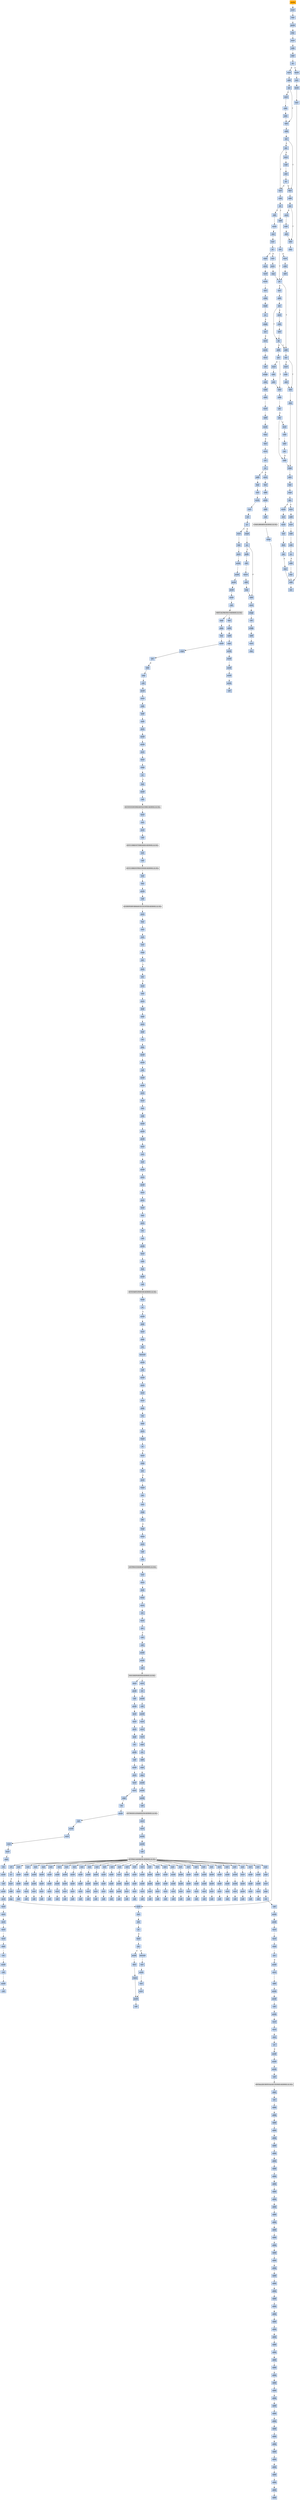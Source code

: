 strict digraph G {
	graph [bgcolor=transparent,
		name=G
	];
	node [color=lightsteelblue,
		fillcolor=lightsteelblue,
		shape=rectangle,
		style=filled
	];
	a0x00614800pusha_	[color=lightgrey,
		fillcolor=orange,
		label=pusha];
	a0x00614801movl_0x506000UINT32_esi	[label=movl];
	a0x00614800pusha_ -> a0x00614801movl_0x506000UINT32_esi	[color="#000000"];
	a0x00614806leal__1069056esi__edi	[label=leal];
	a0x00614801movl_0x506000UINT32_esi -> a0x00614806leal__1069056esi__edi	[color="#000000"];
	a0x0061480cpushl_edi	[label=pushl];
	a0x00614806leal__1069056esi__edi -> a0x0061480cpushl_edi	[color="#000000"];
	a0x0061480djmp_0x0061481a	[label=jmp];
	a0x0061480cpushl_edi -> a0x0061480djmp_0x0061481a	[color="#000000"];
	a0x0061481amovl_esi__ebx	[label=movl];
	a0x0061480djmp_0x0061481a -> a0x0061481amovl_esi__ebx	[color="#000000"];
	a0x0061481csubl_0xfffffffcUINT8_esi	[label=subl];
	a0x0061481amovl_esi__ebx -> a0x0061481csubl_0xfffffffcUINT8_esi	[color="#000000"];
	a0x0061481fadcl_ebx_ebx	[label=adcl];
	a0x0061481csubl_0xfffffffcUINT8_esi -> a0x0061481fadcl_ebx_ebx	[color="#000000"];
	a0x00614821jb_0x00614810	[label=jb];
	a0x0061481fadcl_ebx_ebx -> a0x00614821jb_0x00614810	[color="#000000"];
	a0x00614810movb_esi__al	[label=movb];
	a0x00614821jb_0x00614810 -> a0x00614810movb_esi__al	[color="#000000",
		label=T];
	a0x00614823movl_0x1UINT32_eax	[label=movl];
	a0x00614821jb_0x00614810 -> a0x00614823movl_0x1UINT32_eax	[color="#000000",
		label=F];
	a0x00614812incl_esi	[label=incl];
	a0x00614810movb_esi__al -> a0x00614812incl_esi	[color="#000000"];
	a0x00614813movb_al_edi_	[label=movb];
	a0x00614812incl_esi -> a0x00614813movb_al_edi_	[color="#000000"];
	a0x00614815incl_edi	[label=incl];
	a0x00614813movb_al_edi_ -> a0x00614815incl_edi	[color="#000000"];
	a0x00614816addl_ebx_ebx	[label=addl];
	a0x00614815incl_edi -> a0x00614816addl_ebx_ebx	[color="#000000"];
	a0x00614818jne_0x00614821	[label=jne];
	a0x00614816addl_ebx_ebx -> a0x00614818jne_0x00614821	[color="#000000"];
	a0x00614828addl_ebx_ebx	[label=addl];
	a0x00614823movl_0x1UINT32_eax -> a0x00614828addl_ebx_ebx	[color="#000000"];
	a0x0061482ajne_0x00614833	[label=jne];
	a0x00614828addl_ebx_ebx -> a0x0061482ajne_0x00614833	[color="#000000"];
	a0x00614833adcl_eax_eax	[label=adcl];
	a0x0061482ajne_0x00614833 -> a0x00614833adcl_eax_eax	[color="#000000",
		label=T];
	a0x0061482cmovl_esi__ebx	[label=movl];
	a0x0061482ajne_0x00614833 -> a0x0061482cmovl_esi__ebx	[color="#000000",
		label=F];
	a0x00614835addl_ebx_ebx	[label=addl];
	a0x00614833adcl_eax_eax -> a0x00614835addl_ebx_ebx	[color="#000000"];
	a0x00614837jae_0x00614844	[label=jae];
	a0x00614835addl_ebx_ebx -> a0x00614837jae_0x00614844	[color="#000000"];
	a0x00614839jne_0x00614863	[label=jne];
	a0x00614837jae_0x00614844 -> a0x00614839jne_0x00614863	[color="#000000",
		label=F];
	a0x00614844decl_eax	[label=decl];
	a0x00614837jae_0x00614844 -> a0x00614844decl_eax	[color="#000000",
		label=T];
	a0x00614863xorl_ecx_ecx	[label=xorl];
	a0x00614839jne_0x00614863 -> a0x00614863xorl_ecx_ecx	[color="#000000",
		label=T];
	a0x0061483bmovl_esi__ebx	[label=movl];
	a0x00614839jne_0x00614863 -> a0x0061483bmovl_esi__ebx	[color="#000000",
		label=F];
	a0x00614865subl_0x3UINT8_eax	[label=subl];
	a0x00614863xorl_ecx_ecx -> a0x00614865subl_0x3UINT8_eax	[color="#000000"];
	a0x00614868jb_0x0061487b	[label=jb];
	a0x00614865subl_0x3UINT8_eax -> a0x00614868jb_0x0061487b	[color="#000000"];
	a0x0061486ashll_0x8UINT8_eax	[label=shll];
	a0x00614868jb_0x0061487b -> a0x0061486ashll_0x8UINT8_eax	[color="#000000",
		label=F];
	a0x0061487baddl_ebx_ebx	[label=addl];
	a0x00614868jb_0x0061487b -> a0x0061487baddl_ebx_ebx	[color="#000000",
		label=T];
	a0x0061486dmovb_esi__al	[label=movb];
	a0x0061486ashll_0x8UINT8_eax -> a0x0061486dmovb_esi__al	[color="#000000"];
	a0x0061486fincl_esi	[label=incl];
	a0x0061486dmovb_esi__al -> a0x0061486fincl_esi	[color="#000000"];
	a0x00614870xorl_0xffffffffUINT8_eax	[label=xorl];
	a0x0061486fincl_esi -> a0x00614870xorl_0xffffffffUINT8_eax	[color="#000000"];
	a0x00614873je_0x006148ea	[label=je];
	a0x00614870xorl_0xffffffffUINT8_eax -> a0x00614873je_0x006148ea	[color="#000000"];
	a0x00614875sarl_eax	[label=sarl];
	a0x00614873je_0x006148ea -> a0x00614875sarl_eax	[color="#000000",
		label=F];
	a0x006148eapopl_esi	[label=popl];
	a0x00614873je_0x006148ea -> a0x006148eapopl_esi	[color="#000000",
		label=T];
	a0x00614877movl_eax_ebp	[label=movl];
	a0x00614875sarl_eax -> a0x00614877movl_eax_ebp	[color="#000000"];
	a0x00614879jmp_0x00614886	[label=jmp];
	a0x00614877movl_eax_ebp -> a0x00614879jmp_0x00614886	[color="#000000"];
	a0x00614886jb_0x00614854	[label=jb];
	a0x00614879jmp_0x00614886 -> a0x00614886jb_0x00614854	[color="#000000"];
	a0x00614854addl_ebx_ebx	[label=addl];
	a0x00614886jb_0x00614854 -> a0x00614854addl_ebx_ebx	[color="#000000",
		label=T];
	a0x00614888incl_ecx	[label=incl];
	a0x00614886jb_0x00614854 -> a0x00614888incl_ecx	[color="#000000",
		label=F];
	a0x00614856jne_0x0061485f	[label=jne];
	a0x00614854addl_ebx_ebx -> a0x00614856jne_0x0061485f	[color="#000000"];
	a0x0061485fadcl_ecx_ecx	[label=adcl];
	a0x00614856jne_0x0061485f -> a0x0061485fadcl_ecx_ecx	[color="#000000",
		label=T];
	a0x00614858movl_esi__ebx	[label=movl];
	a0x00614856jne_0x0061485f -> a0x00614858movl_esi__ebx	[color="#000000",
		label=F];
	a0x00614861jmp_0x006148b5	[label=jmp];
	a0x0061485fadcl_ecx_ecx -> a0x00614861jmp_0x006148b5	[color="#000000"];
	a0x006148b5cmpl_0xfffffb00UINT32_ebp	[label=cmpl];
	a0x00614861jmp_0x006148b5 -> a0x006148b5cmpl_0xfffffb00UINT32_ebp	[color="#000000"];
	a0x006148bbadcl_0x2UINT8_ecx	[label=adcl];
	a0x006148b5cmpl_0xfffffb00UINT32_ebp -> a0x006148bbadcl_0x2UINT8_ecx	[color="#000000"];
	a0x006148beleal_ediebp__edx	[label=leal];
	a0x006148bbadcl_0x2UINT8_ecx -> a0x006148beleal_ediebp__edx	[color="#000000"];
	a0x006148c1cmpl_0xfffffffcUINT8_ebp	[label=cmpl];
	a0x006148beleal_ediebp__edx -> a0x006148c1cmpl_0xfffffffcUINT8_ebp	[color="#000000"];
	a0x006148c4jbe_0x006148d4	[label=jbe];
	a0x006148c1cmpl_0xfffffffcUINT8_ebp -> a0x006148c4jbe_0x006148d4	[color="#000000"];
	a0x006148d4movl_edx__eax	[label=movl];
	a0x006148c4jbe_0x006148d4 -> a0x006148d4movl_edx__eax	[color="#000000",
		label=T];
	a0x006148c6movb_edx__al	[label=movb];
	a0x006148c4jbe_0x006148d4 -> a0x006148c6movb_edx__al	[color="#000000",
		label=F];
	a0x006148d6addl_0x4UINT8_edx	[label=addl];
	a0x006148d4movl_edx__eax -> a0x006148d6addl_0x4UINT8_edx	[color="#000000"];
	a0x006148d9movl_eax_edi_	[label=movl];
	a0x006148d6addl_0x4UINT8_edx -> a0x006148d9movl_eax_edi_	[color="#000000"];
	a0x006148dbaddl_0x4UINT8_edi	[label=addl];
	a0x006148d9movl_eax_edi_ -> a0x006148dbaddl_0x4UINT8_edi	[color="#000000"];
	a0x006148desubl_0x4UINT8_ecx	[label=subl];
	a0x006148dbaddl_0x4UINT8_edi -> a0x006148desubl_0x4UINT8_ecx	[color="#000000"];
	a0x006148e1ja_0x006148d4	[label=ja];
	a0x006148desubl_0x4UINT8_ecx -> a0x006148e1ja_0x006148d4	[color="#000000"];
	a0x006148e3addl_ecx_edi	[label=addl];
	a0x006148e1ja_0x006148d4 -> a0x006148e3addl_ecx_edi	[color="#000000",
		label=F];
	a0x006148e5jmp_0x00614816	[label=jmp];
	a0x006148e3addl_ecx_edi -> a0x006148e5jmp_0x00614816	[color="#000000"];
	a0x006148e5jmp_0x00614816 -> a0x00614816addl_ebx_ebx	[color="#000000"];
	a0x0061482esubl_0xfffffffcUINT8_esi	[label=subl];
	a0x0061482cmovl_esi__ebx -> a0x0061482esubl_0xfffffffcUINT8_esi	[color="#000000"];
	a0x00614831adcl_ebx_ebx	[label=adcl];
	a0x0061482esubl_0xfffffffcUINT8_esi -> a0x00614831adcl_ebx_ebx	[color="#000000"];
	a0x00614831adcl_ebx_ebx -> a0x00614833adcl_eax_eax	[color="#000000"];
	a0x0061487djne_0x00614886	[label=jne];
	a0x0061487baddl_ebx_ebx -> a0x0061487djne_0x00614886	[color="#000000"];
	a0x0061487djne_0x00614886 -> a0x00614886jb_0x00614854	[color="#000000",
		label=T];
	a0x0061487fmovl_esi__ebx	[label=movl];
	a0x0061487djne_0x00614886 -> a0x0061487fmovl_esi__ebx	[color="#000000",
		label=F];
	a0x00614889addl_ebx_ebx	[label=addl];
	a0x00614888incl_ecx -> a0x00614889addl_ebx_ebx	[color="#000000"];
	a0x0061488bjne_0x00614894	[label=jne];
	a0x00614889addl_ebx_ebx -> a0x0061488bjne_0x00614894	[color="#000000"];
	a0x00614894jb_0x00614854	[label=jb];
	a0x0061488bjne_0x00614894 -> a0x00614894jb_0x00614854	[color="#000000",
		label=T];
	a0x0061488dmovl_esi__ebx	[label=movl];
	a0x0061488bjne_0x00614894 -> a0x0061488dmovl_esi__ebx	[color="#000000",
		label=F];
	a0x00614894jb_0x00614854 -> a0x00614854addl_ebx_ebx	[color="#000000",
		label=T];
	a0x00614896addl_ebx_ebx	[label=addl];
	a0x00614894jb_0x00614854 -> a0x00614896addl_ebx_ebx	[color="#000000",
		label=F];
	a0x00614898jne_0x006148a1	[label=jne];
	a0x00614896addl_ebx_ebx -> a0x00614898jne_0x006148a1	[color="#000000"];
	a0x006148a1adcl_ecx_ecx	[label=adcl];
	a0x00614898jne_0x006148a1 -> a0x006148a1adcl_ecx_ecx	[color="#000000",
		label=T];
	a0x0061489amovl_esi__ebx	[label=movl];
	a0x00614898jne_0x006148a1 -> a0x0061489amovl_esi__ebx	[color="#000000",
		label=F];
	a0x006148a3addl_ebx_ebx	[label=addl];
	a0x006148a1adcl_ecx_ecx -> a0x006148a3addl_ebx_ebx	[color="#000000"];
	a0x006148a5jae_0x00614896	[label=jae];
	a0x006148a3addl_ebx_ebx -> a0x006148a5jae_0x00614896	[color="#000000"];
	a0x006148a7jne_0x006148b2	[label=jne];
	a0x006148a5jae_0x00614896 -> a0x006148a7jne_0x006148b2	[color="#000000",
		label=F];
	a0x006148b2addl_0x2UINT8_ecx	[label=addl];
	a0x006148a7jne_0x006148b2 -> a0x006148b2addl_0x2UINT8_ecx	[color="#000000",
		label=T];
	a0x006148a9movl_esi__ebx	[label=movl];
	a0x006148a7jne_0x006148b2 -> a0x006148a9movl_esi__ebx	[color="#000000",
		label=F];
	a0x006148b2addl_0x2UINT8_ecx -> a0x006148b5cmpl_0xfffffb00UINT32_ebp	[color="#000000"];
	a0x0061483dsubl_0xfffffffcUINT8_esi	[label=subl];
	a0x0061483bmovl_esi__ebx -> a0x0061483dsubl_0xfffffffcUINT8_esi	[color="#000000"];
	a0x00614840adcl_ebx_ebx	[label=adcl];
	a0x0061483dsubl_0xfffffffcUINT8_esi -> a0x00614840adcl_ebx_ebx	[color="#000000"];
	a0x00614842jb_0x00614863	[label=jb];
	a0x00614840adcl_ebx_ebx -> a0x00614842jb_0x00614863	[color="#000000"];
	a0x00614842jb_0x00614863 -> a0x00614863xorl_ecx_ecx	[color="#000000",
		label=T];
	a0x00614842jb_0x00614863 -> a0x00614844decl_eax	[color="#000000",
		label=F];
	a0x0061488fsubl_0xfffffffcUINT8_esi	[label=subl];
	a0x0061488dmovl_esi__ebx -> a0x0061488fsubl_0xfffffffcUINT8_esi	[color="#000000"];
	a0x00614892adcl_ebx_ebx	[label=adcl];
	a0x0061488fsubl_0xfffffffcUINT8_esi -> a0x00614892adcl_ebx_ebx	[color="#000000"];
	a0x00614892adcl_ebx_ebx -> a0x00614894jb_0x00614854	[color="#000000"];
	a0x0061485asubl_0xfffffffcUINT8_esi	[label=subl];
	a0x00614858movl_esi__ebx -> a0x0061485asubl_0xfffffffcUINT8_esi	[color="#000000"];
	a0x0061485dadcl_ebx_ebx	[label=adcl];
	a0x0061485asubl_0xfffffffcUINT8_esi -> a0x0061485dadcl_ebx_ebx	[color="#000000"];
	a0x0061485dadcl_ebx_ebx -> a0x0061485fadcl_ecx_ecx	[color="#000000"];
	a0x00614845addl_ebx_ebx	[label=addl];
	a0x00614844decl_eax -> a0x00614845addl_ebx_ebx	[color="#000000"];
	a0x00614847jne_0x00614850	[label=jne];
	a0x00614845addl_ebx_ebx -> a0x00614847jne_0x00614850	[color="#000000"];
	a0x00614850adcl_eax_eax	[label=adcl];
	a0x00614847jne_0x00614850 -> a0x00614850adcl_eax_eax	[color="#000000",
		label=T];
	a0x00614849movl_esi__ebx	[label=movl];
	a0x00614847jne_0x00614850 -> a0x00614849movl_esi__ebx	[color="#000000",
		label=F];
	a0x00614852jmp_0x00614828	[label=jmp];
	a0x00614850adcl_eax_eax -> a0x00614852jmp_0x00614828	[color="#000000"];
	a0x006148c8incl_edx	[label=incl];
	a0x006148c6movb_edx__al -> a0x006148c8incl_edx	[color="#000000"];
	a0x006148c9movb_al_edi_	[label=movb];
	a0x006148c8incl_edx -> a0x006148c9movb_al_edi_	[color="#000000"];
	a0x006148cbincl_edi	[label=incl];
	a0x006148c9movb_al_edi_ -> a0x006148cbincl_edi	[color="#000000"];
	a0x006148ccdecl_ecx	[label=decl];
	a0x006148cbincl_edi -> a0x006148ccdecl_ecx	[color="#000000"];
	a0x006148cdjne_0x006148c6	[label=jne];
	a0x006148ccdecl_ecx -> a0x006148cdjne_0x006148c6	[color="#000000"];
	a0x006148cfjmp_0x00614816	[label=jmp];
	a0x006148cdjne_0x006148c6 -> a0x006148cfjmp_0x00614816	[color="#000000",
		label=F];
	a0x006148cfjmp_0x00614816 -> a0x00614816addl_ebx_ebx	[color="#000000"];
	a0x0061489csubl_0xfffffffcUINT8_esi	[label=subl];
	a0x0061489amovl_esi__ebx -> a0x0061489csubl_0xfffffffcUINT8_esi	[color="#000000"];
	a0x0061489fadcl_ebx_ebx	[label=adcl];
	a0x0061489csubl_0xfffffffcUINT8_esi -> a0x0061489fadcl_ebx_ebx	[color="#000000"];
	a0x0061489fadcl_ebx_ebx -> a0x006148a1adcl_ecx_ecx	[color="#000000"];
	a0x0061484bsubl_0xfffffffcUINT8_esi	[label=subl];
	a0x00614849movl_esi__ebx -> a0x0061484bsubl_0xfffffffcUINT8_esi	[color="#000000"];
	a0x0061484eadcl_ebx_ebx	[label=adcl];
	a0x0061484bsubl_0xfffffffcUINT8_esi -> a0x0061484eadcl_ebx_ebx	[color="#000000"];
	a0x0061484eadcl_ebx_ebx -> a0x00614850adcl_eax_eax	[color="#000000"];
	a0x006148absubl_0xfffffffcUINT8_esi	[label=subl];
	a0x006148a9movl_esi__ebx -> a0x006148absubl_0xfffffffcUINT8_esi	[color="#000000"];
	a0x006148aeadcl_ebx_ebx	[label=adcl];
	a0x006148absubl_0xfffffffcUINT8_esi -> a0x006148aeadcl_ebx_ebx	[color="#000000"];
	a0x006148b0jae_0x00614896	[label=jae];
	a0x006148aeadcl_ebx_ebx -> a0x006148b0jae_0x00614896	[color="#000000"];
	a0x006148b0jae_0x00614896 -> a0x006148b2addl_0x2UINT8_ecx	[color="#000000",
		label=F];
	a0x00614881subl_0xfffffffcUINT8_esi	[label=subl];
	a0x0061487fmovl_esi__ebx -> a0x00614881subl_0xfffffffcUINT8_esi	[color="#000000"];
	a0x00614884adcl_ebx_ebx	[label=adcl];
	a0x00614881subl_0xfffffffcUINT8_esi -> a0x00614884adcl_ebx_ebx	[color="#000000"];
	a0x00614884adcl_ebx_ebx -> a0x00614886jb_0x00614854	[color="#000000"];
	a0x006148ebmovl_esi_edi	[label=movl];
	a0x006148eapopl_esi -> a0x006148ebmovl_esi_edi	[color="#000000"];
	a0x006148edmovl_0x3ea9UINT32_ecx	[label=movl];
	a0x006148ebmovl_esi_edi -> a0x006148edmovl_0x3ea9UINT32_ecx	[color="#000000"];
	a0x006148f2movb_edi__al	[label=movb];
	a0x006148edmovl_0x3ea9UINT32_ecx -> a0x006148f2movb_edi__al	[color="#000000"];
	a0x006148f4incl_edi	[label=incl];
	a0x006148f2movb_edi__al -> a0x006148f4incl_edi	[color="#000000"];
	a0x006148f5subb_0xffffffe8UINT8_al	[label=subb];
	a0x006148f4incl_edi -> a0x006148f5subb_0xffffffe8UINT8_al	[color="#000000"];
	a0x006148f7cmpb_0x1UINT8_al	[label=cmpb];
	a0x006148f5subb_0xffffffe8UINT8_al -> a0x006148f7cmpb_0x1UINT8_al	[color="#000000"];
	a0x006148f9ja_0x006148f2	[label=ja];
	a0x006148f7cmpb_0x1UINT8_al -> a0x006148f9ja_0x006148f2	[color="#000000"];
	a0x006148fbcmpb_0x11UINT8_edi_	[label=cmpb];
	a0x006148f9ja_0x006148f2 -> a0x006148fbcmpb_0x11UINT8_edi_	[color="#000000",
		label=F];
	a0x006148fejne_0x006148f2	[label=jne];
	a0x006148fbcmpb_0x11UINT8_edi_ -> a0x006148fejne_0x006148f2	[color="#000000"];
	a0x00614900movl_edi__eax	[label=movl];
	a0x006148fejne_0x006148f2 -> a0x00614900movl_edi__eax	[color="#000000",
		label=F];
	a0x00614902movb_0x4edi__bl	[label=movb];
	a0x00614900movl_edi__eax -> a0x00614902movb_0x4edi__bl	[color="#000000"];
	a0x00614905shrw_0x8UINT8_ax	[label=shrw];
	a0x00614902movb_0x4edi__bl -> a0x00614905shrw_0x8UINT8_ax	[color="#000000"];
	a0x00614909roll_0x10UINT8_eax	[label=roll];
	a0x00614905shrw_0x8UINT8_ax -> a0x00614909roll_0x10UINT8_eax	[color="#000000"];
	a0x0061490cxchgb_al_ah	[label=xchgb];
	a0x00614909roll_0x10UINT8_eax -> a0x0061490cxchgb_al_ah	[color="#000000"];
	a0x0061490esubl_edi_eax	[label=subl];
	a0x0061490cxchgb_al_ah -> a0x0061490esubl_edi_eax	[color="#000000"];
	a0x00614910subb_0xffffffe8UINT8_bl	[label=subb];
	a0x0061490esubl_edi_eax -> a0x00614910subb_0xffffffe8UINT8_bl	[color="#000000"];
	a0x00614913addl_esi_eax	[label=addl];
	a0x00614910subb_0xffffffe8UINT8_bl -> a0x00614913addl_esi_eax	[color="#000000"];
	a0x00614915movl_eax_edi_	[label=movl];
	a0x00614913addl_esi_eax -> a0x00614915movl_eax_edi_	[color="#000000"];
	a0x00614917addl_0x5UINT8_edi	[label=addl];
	a0x00614915movl_eax_edi_ -> a0x00614917addl_0x5UINT8_edi	[color="#000000"];
	a0x0061491amovb_bl_al	[label=movb];
	a0x00614917addl_0x5UINT8_edi -> a0x0061491amovb_bl_al	[color="#000000"];
	a0x0061491cloop_0x006148f7	[label=loop];
	a0x0061491amovb_bl_al -> a0x0061491cloop_0x006148f7	[color="#000000"];
	a0x0061491eleal_0x20a000esi__edi	[label=leal];
	a0x0061491cloop_0x006148f7 -> a0x0061491eleal_0x20a000esi__edi	[color="#000000",
		label=F];
	a0x00614924movl_edi__eax	[label=movl];
	a0x0061491eleal_0x20a000esi__edi -> a0x00614924movl_edi__eax	[color="#000000"];
	a0x00614926orl_eax_eax	[label=orl];
	a0x00614924movl_edi__eax -> a0x00614926orl_eax_eax	[color="#000000"];
	a0x00614928je_0x0061496f	[label=je];
	a0x00614926orl_eax_eax -> a0x00614928je_0x0061496f	[color="#000000"];
	a0x0061492amovl_0x4edi__ebx	[label=movl];
	a0x00614928je_0x0061496f -> a0x0061492amovl_0x4edi__ebx	[color="#000000",
		label=F];
	a0x0061496faddl_0x4UINT8_edi	[label=addl];
	a0x00614928je_0x0061496f -> a0x0061496faddl_0x4UINT8_edi	[color="#000000",
		label=T];
	a0x0061492dleal_0x2455cceaxesi__eax	[label=leal];
	a0x0061492amovl_0x4edi__ebx -> a0x0061492dleal_0x2455cceaxesi__eax	[color="#000000"];
	a0x00614934addl_esi_ebx	[label=addl];
	a0x0061492dleal_0x2455cceaxesi__eax -> a0x00614934addl_esi_ebx	[color="#000000"];
	a0x00614936pushl_eax	[label=pushl];
	a0x00614934addl_esi_ebx -> a0x00614936pushl_eax	[color="#000000"];
	a0x00614937addl_0x8UINT8_edi	[label=addl];
	a0x00614936pushl_eax -> a0x00614937addl_0x8UINT8_edi	[color="#000000"];
	a0x0061493acall_0x245770esi_	[label=call];
	a0x00614937addl_0x8UINT8_edi -> a0x0061493acall_0x245770esi_	[color="#000000"];
	LOADLIBRARYA_KERNEL32_DLL	[color=lightgrey,
		fillcolor=lightgrey,
		label="LOADLIBRARYA-KERNEL32-DLL"];
	a0x0061493acall_0x245770esi_ -> LOADLIBRARYA_KERNEL32_DLL	[color="#000000"];
	a0x00614940xchgl_eax_ebp	[label=xchgl];
	LOADLIBRARYA_KERNEL32_DLL -> a0x00614940xchgl_eax_ebp	[color="#000000"];
	a0x00614941movb_edi__al	[label=movb];
	a0x00614940xchgl_eax_ebp -> a0x00614941movb_edi__al	[color="#000000"];
	a0x00614943incl_edi	[label=incl];
	a0x00614941movb_edi__al -> a0x00614943incl_edi	[color="#000000"];
	a0x00614944orb_al_al	[label=orb];
	a0x00614943incl_edi -> a0x00614944orb_al_al	[color="#000000"];
	a0x00614946je_0x00614924	[label=je];
	a0x00614944orb_al_al -> a0x00614946je_0x00614924	[color="#000000"];
	a0x00614948movl_edi_ecx	[label=movl];
	a0x00614946je_0x00614924 -> a0x00614948movl_edi_ecx	[color="#000000",
		label=F];
	a0x0061494ajns_0x00614953	[label=jns];
	a0x00614948movl_edi_ecx -> a0x0061494ajns_0x00614953	[color="#000000"];
	a0x00614953pushl_edi	[label=pushl];
	a0x0061494ajns_0x00614953 -> a0x00614953pushl_edi	[color="#000000",
		label=T];
	a0x0061494cmovzwl_edi__eax	[label=movzwl];
	a0x0061494ajns_0x00614953 -> a0x0061494cmovzwl_edi__eax	[color="#000000",
		label=F];
	a0x00614954decl_eax	[label=decl];
	a0x00614953pushl_edi -> a0x00614954decl_eax	[color="#000000"];
	a0x00614955repnz_scasb_es_edi__al	[label=repnz];
	a0x00614954decl_eax -> a0x00614955repnz_scasb_es_edi__al	[color="#000000"];
	a0x00614957pushl_ebp	[label=pushl];
	a0x00614955repnz_scasb_es_edi__al -> a0x00614957pushl_ebp	[color="#000000"];
	a0x00614958call_0x245778esi_	[label=call];
	a0x00614957pushl_ebp -> a0x00614958call_0x245778esi_	[color="#000000"];
	GETPROCADDRESS_KERNEL32_DLL	[color=lightgrey,
		fillcolor=lightgrey,
		label="GETPROCADDRESS-KERNEL32-DLL"];
	a0x0061495eorl_eax_eax	[label=orl];
	GETPROCADDRESS_KERNEL32_DLL -> a0x0061495eorl_eax_eax	[color="#000000"];
	a0x0042a0f6xorl_0x4bfd50_eax	[label=xorl];
	GETPROCADDRESS_KERNEL32_DLL -> a0x0042a0f6xorl_0x4bfd50_eax	[color="#000000"];
	a0x0042a109xorl_0x4bfd50_eax	[label=xorl];
	GETPROCADDRESS_KERNEL32_DLL -> a0x0042a109xorl_0x4bfd50_eax	[color="#000000"];
	a0x0042a11cxorl_0x4bfd50_eax	[label=xorl];
	GETPROCADDRESS_KERNEL32_DLL -> a0x0042a11cxorl_0x4bfd50_eax	[color="#000000"];
	a0x0042a12fxorl_0x4bfd50_eax	[label=xorl];
	GETPROCADDRESS_KERNEL32_DLL -> a0x0042a12fxorl_0x4bfd50_eax	[color="#000000"];
	a0x0042a142xorl_0x4bfd50_eax	[label=xorl];
	GETPROCADDRESS_KERNEL32_DLL -> a0x0042a142xorl_0x4bfd50_eax	[color="#000000"];
	a0x0042a155xorl_0x4bfd50_eax	[label=xorl];
	GETPROCADDRESS_KERNEL32_DLL -> a0x0042a155xorl_0x4bfd50_eax	[color="#000000"];
	a0x0042a168xorl_0x4bfd50_eax	[label=xorl];
	GETPROCADDRESS_KERNEL32_DLL -> a0x0042a168xorl_0x4bfd50_eax	[color="#000000"];
	a0x0042a17bxorl_0x4bfd50_eax	[label=xorl];
	GETPROCADDRESS_KERNEL32_DLL -> a0x0042a17bxorl_0x4bfd50_eax	[color="#000000"];
	a0x0042a18exorl_0x4bfd50_eax	[label=xorl];
	GETPROCADDRESS_KERNEL32_DLL -> a0x0042a18exorl_0x4bfd50_eax	[color="#000000"];
	a0x0042a1a1xorl_0x4bfd50_eax	[label=xorl];
	GETPROCADDRESS_KERNEL32_DLL -> a0x0042a1a1xorl_0x4bfd50_eax	[color="#000000"];
	a0x0042a1b4xorl_0x4bfd50_eax	[label=xorl];
	GETPROCADDRESS_KERNEL32_DLL -> a0x0042a1b4xorl_0x4bfd50_eax	[color="#000000"];
	a0x0042a1c7xorl_0x4bfd50_eax	[label=xorl];
	GETPROCADDRESS_KERNEL32_DLL -> a0x0042a1c7xorl_0x4bfd50_eax	[color="#000000"];
	a0x0042a1daxorl_0x4bfd50_eax	[label=xorl];
	GETPROCADDRESS_KERNEL32_DLL -> a0x0042a1daxorl_0x4bfd50_eax	[color="#000000"];
	a0x0042a1edxorl_0x4bfd50_eax	[label=xorl];
	GETPROCADDRESS_KERNEL32_DLL -> a0x0042a1edxorl_0x4bfd50_eax	[color="#000000"];
	a0x0042a200xorl_0x4bfd50_eax	[label=xorl];
	GETPROCADDRESS_KERNEL32_DLL -> a0x0042a200xorl_0x4bfd50_eax	[color="#000000"];
	a0x0042a213xorl_0x4bfd50_eax	[label=xorl];
	GETPROCADDRESS_KERNEL32_DLL -> a0x0042a213xorl_0x4bfd50_eax	[color="#000000"];
	a0x0042a226xorl_0x4bfd50_eax	[label=xorl];
	GETPROCADDRESS_KERNEL32_DLL -> a0x0042a226xorl_0x4bfd50_eax	[color="#000000"];
	a0x0042a239xorl_0x4bfd50_eax	[label=xorl];
	GETPROCADDRESS_KERNEL32_DLL -> a0x0042a239xorl_0x4bfd50_eax	[color="#000000"];
	a0x0042a24cxorl_0x4bfd50_eax	[label=xorl];
	GETPROCADDRESS_KERNEL32_DLL -> a0x0042a24cxorl_0x4bfd50_eax	[color="#000000"];
	a0x0042a25fxorl_0x4bfd50_eax	[label=xorl];
	GETPROCADDRESS_KERNEL32_DLL -> a0x0042a25fxorl_0x4bfd50_eax	[color="#000000"];
	a0x0042a272xorl_0x4bfd50_eax	[label=xorl];
	GETPROCADDRESS_KERNEL32_DLL -> a0x0042a272xorl_0x4bfd50_eax	[color="#000000"];
	a0x0042a285xorl_0x4bfd50_eax	[label=xorl];
	GETPROCADDRESS_KERNEL32_DLL -> a0x0042a285xorl_0x4bfd50_eax	[color="#000000"];
	a0x0042a298xorl_0x4bfd50_eax	[label=xorl];
	GETPROCADDRESS_KERNEL32_DLL -> a0x0042a298xorl_0x4bfd50_eax	[color="#000000"];
	a0x0042a2abxorl_0x4bfd50_eax	[label=xorl];
	GETPROCADDRESS_KERNEL32_DLL -> a0x0042a2abxorl_0x4bfd50_eax	[color="#000000"];
	a0x0042a2bexorl_0x4bfd50_eax	[label=xorl];
	GETPROCADDRESS_KERNEL32_DLL -> a0x0042a2bexorl_0x4bfd50_eax	[color="#000000"];
	a0x0042a2d1xorl_0x4bfd50_eax	[label=xorl];
	GETPROCADDRESS_KERNEL32_DLL -> a0x0042a2d1xorl_0x4bfd50_eax	[color="#000000"];
	a0x0042a2e4xorl_0x4bfd50_eax	[label=xorl];
	GETPROCADDRESS_KERNEL32_DLL -> a0x0042a2e4xorl_0x4bfd50_eax	[color="#000000"];
	a0x0042a2f7xorl_0x4bfd50_eax	[label=xorl];
	GETPROCADDRESS_KERNEL32_DLL -> a0x0042a2f7xorl_0x4bfd50_eax	[color="#000000"];
	a0x0042a30axorl_0x4bfd50_eax	[label=xorl];
	GETPROCADDRESS_KERNEL32_DLL -> a0x0042a30axorl_0x4bfd50_eax	[color="#000000"];
	a0x0042a31dxorl_0x4bfd50_eax	[label=xorl];
	GETPROCADDRESS_KERNEL32_DLL -> a0x0042a31dxorl_0x4bfd50_eax	[color="#000000"];
	a0x0042a330xorl_0x4bfd50_eax	[label=xorl];
	GETPROCADDRESS_KERNEL32_DLL -> a0x0042a330xorl_0x4bfd50_eax	[color="#000000"];
	a0x0042a343xorl_0x4bfd50_eax	[label=xorl];
	GETPROCADDRESS_KERNEL32_DLL -> a0x0042a343xorl_0x4bfd50_eax	[color="#000000"];
	a0x0042a356xorl_0x4bfd50_eax	[label=xorl];
	GETPROCADDRESS_KERNEL32_DLL -> a0x0042a356xorl_0x4bfd50_eax	[color="#000000"];
	a0x00614960je_0x00614969	[label=je];
	a0x0061495eorl_eax_eax -> a0x00614960je_0x00614969	[color="#000000"];
	a0x00614962movl_eax_ebx_	[label=movl];
	a0x00614960je_0x00614969 -> a0x00614962movl_eax_ebx_	[color="#000000",
		label=F];
	a0x00614964addl_0x4UINT8_ebx	[label=addl];
	a0x00614962movl_eax_ebx_ -> a0x00614964addl_0x4UINT8_ebx	[color="#000000"];
	a0x00614967jmp_0x00614941	[label=jmp];
	a0x00614964addl_0x4UINT8_ebx -> a0x00614967jmp_0x00614941	[color="#000000"];
	a0x00614967jmp_0x00614941 -> a0x00614941movb_edi__al	[color="#000000"];
	a0x0061494fincl_edi	[label=incl];
	a0x0061494cmovzwl_edi__eax -> a0x0061494fincl_edi	[color="#000000"];
	a0x00614950pushl_eax	[label=pushl];
	a0x0061494fincl_edi -> a0x00614950pushl_eax	[color="#000000"];
	a0x00614951incl_edi	[label=incl];
	a0x00614950pushl_eax -> a0x00614951incl_edi	[color="#000000"];
	a0x00614952movl_0xaef24857UINT32_ecx	[label=movl];
	a0x00614951incl_edi -> a0x00614952movl_0xaef24857UINT32_ecx	[color="#000000"];
	a0x00614952movl_0xaef24857UINT32_ecx -> a0x00614957pushl_ebp	[color="#000000"];
	a0x00614972leal__4esi__ebx	[label=leal];
	a0x0061496faddl_0x4UINT8_edi -> a0x00614972leal__4esi__ebx	[color="#000000"];
	a0x00614975xorl_eax_eax	[label=xorl];
	a0x00614972leal__4esi__ebx -> a0x00614975xorl_eax_eax	[color="#000000"];
	a0x00614977movb_edi__al	[label=movb];
	a0x00614975xorl_eax_eax -> a0x00614977movb_edi__al	[color="#000000"];
	a0x00614979incl_edi	[label=incl];
	a0x00614977movb_edi__al -> a0x00614979incl_edi	[color="#000000"];
	a0x0061497aorl_eax_eax	[label=orl];
	a0x00614979incl_edi -> a0x0061497aorl_eax_eax	[color="#000000"];
	a0x0061497cje_0x006149a0	[label=je];
	a0x0061497aorl_eax_eax -> a0x0061497cje_0x006149a0	[color="#000000"];
	a0x0061497ecmpb_0xffffffefUINT8_al	[label=cmpb];
	a0x0061497cje_0x006149a0 -> a0x0061497ecmpb_0xffffffefUINT8_al	[color="#000000",
		label=F];
	a0x006149a0movl_0x24577cesi__ebp	[label=movl];
	a0x0061497cje_0x006149a0 -> a0x006149a0movl_0x24577cesi__ebp	[color="#000000",
		label=T];
	a0x00614980ja_0x00614993	[label=ja];
	a0x0061497ecmpb_0xffffffefUINT8_al -> a0x00614980ja_0x00614993	[color="#000000"];
	a0x00614982addl_eax_ebx	[label=addl];
	a0x00614980ja_0x00614993 -> a0x00614982addl_eax_ebx	[color="#000000",
		label=F];
	a0x00614993andb_0xfUINT8_al	[label=andb];
	a0x00614980ja_0x00614993 -> a0x00614993andb_0xfUINT8_al	[color="#000000",
		label=T];
	a0x00614984movl_ebx__eax	[label=movl];
	a0x00614982addl_eax_ebx -> a0x00614984movl_ebx__eax	[color="#000000"];
	a0x00614986xchgb_al_ah	[label=xchgb];
	a0x00614984movl_ebx__eax -> a0x00614986xchgb_al_ah	[color="#000000"];
	a0x00614988roll_0x10UINT8_eax	[label=roll];
	a0x00614986xchgb_al_ah -> a0x00614988roll_0x10UINT8_eax	[color="#000000"];
	a0x0061498bxchgb_al_ah	[label=xchgb];
	a0x00614988roll_0x10UINT8_eax -> a0x0061498bxchgb_al_ah	[color="#000000"];
	a0x0061498daddl_esi_eax	[label=addl];
	a0x0061498bxchgb_al_ah -> a0x0061498daddl_esi_eax	[color="#000000"];
	a0x0061498fmovl_eax_ebx_	[label=movl];
	a0x0061498daddl_esi_eax -> a0x0061498fmovl_eax_ebx_	[color="#000000"];
	a0x00614991jmp_0x00614975	[label=jmp];
	a0x0061498fmovl_eax_ebx_ -> a0x00614991jmp_0x00614975	[color="#000000"];
	a0x00614995shll_0x10UINT8_eax	[label=shll];
	a0x00614993andb_0xfUINT8_al -> a0x00614995shll_0x10UINT8_eax	[color="#000000"];
	a0x00614998movw_edi__ax	[label=movw];
	a0x00614995shll_0x10UINT8_eax -> a0x00614998movw_edi__ax	[color="#000000"];
	a0x0061499baddl_0x2UINT8_edi	[label=addl];
	a0x00614998movw_edi__ax -> a0x0061499baddl_0x2UINT8_edi	[color="#000000"];
	a0x0061499ejmp_0x00614982	[label=jmp];
	a0x0061499baddl_0x2UINT8_edi -> a0x0061499ejmp_0x00614982	[color="#000000"];
	a0x0061499ejmp_0x00614982 -> a0x00614982addl_eax_ebx	[color="#000000"];
	a0x006149a6leal__4096esi__edi	[label=leal];
	a0x006149a0movl_0x24577cesi__ebp -> a0x006149a6leal__4096esi__edi	[color="#000000"];
	a0x006149acmovl_0x1000UINT32_ebx	[label=movl];
	a0x006149a6leal__4096esi__edi -> a0x006149acmovl_0x1000UINT32_ebx	[color="#000000"];
	a0x006149b1pushl_eax	[label=pushl];
	a0x006149acmovl_0x1000UINT32_ebx -> a0x006149b1pushl_eax	[color="#000000"];
	a0x006149b2pushl_esp	[label=pushl];
	a0x006149b1pushl_eax -> a0x006149b2pushl_esp	[color="#000000"];
	a0x006149b3pushl_0x4UINT8	[label=pushl];
	a0x006149b2pushl_esp -> a0x006149b3pushl_0x4UINT8	[color="#000000"];
	a0x006149b5pushl_ebx	[label=pushl];
	a0x006149b3pushl_0x4UINT8 -> a0x006149b5pushl_ebx	[color="#000000"];
	a0x006149b6pushl_edi	[label=pushl];
	a0x006149b5pushl_ebx -> a0x006149b6pushl_edi	[color="#000000"];
	a0x006149b7call_ebp	[label=call];
	a0x006149b6pushl_edi -> a0x006149b7call_ebp	[color="#000000"];
	VIRTUALPROTECT_KERNEL32_DLL	[color=lightgrey,
		fillcolor=lightgrey,
		label="VIRTUALPROTECT-KERNEL32-DLL"];
	a0x006149b7call_ebp -> VIRTUALPROTECT_KERNEL32_DLL	[color="#000000"];
	a0x006149b9leal_0x22fedi__eax	[label=leal];
	VIRTUALPROTECT_KERNEL32_DLL -> a0x006149b9leal_0x22fedi__eax	[color="#000000"];
	a0x006149cepopl_eax	[label=popl];
	VIRTUALPROTECT_KERNEL32_DLL -> a0x006149cepopl_eax	[color="#000000"];
	a0x006149bfandb_0x7fUINT8_eax_	[label=andb];
	a0x006149b9leal_0x22fedi__eax -> a0x006149bfandb_0x7fUINT8_eax_	[color="#000000"];
	a0x006149c2andb_0x7fUINT8_0x28eax_	[label=andb];
	a0x006149bfandb_0x7fUINT8_eax_ -> a0x006149c2andb_0x7fUINT8_0x28eax_	[color="#000000"];
	a0x006149c6popl_eax	[label=popl];
	a0x006149c2andb_0x7fUINT8_0x28eax_ -> a0x006149c6popl_eax	[color="#000000"];
	a0x006149c7pushl_eax	[label=pushl];
	a0x006149c6popl_eax -> a0x006149c7pushl_eax	[color="#000000"];
	a0x006149c8pushl_esp	[label=pushl];
	a0x006149c7pushl_eax -> a0x006149c8pushl_esp	[color="#000000"];
	a0x006149c9pushl_eax	[label=pushl];
	a0x006149c8pushl_esp -> a0x006149c9pushl_eax	[color="#000000"];
	a0x006149capushl_ebx	[label=pushl];
	a0x006149c9pushl_eax -> a0x006149capushl_ebx	[color="#000000"];
	a0x006149cbpushl_edi	[label=pushl];
	a0x006149capushl_ebx -> a0x006149cbpushl_edi	[color="#000000"];
	a0x006149cccall_ebp	[label=call];
	a0x006149cbpushl_edi -> a0x006149cccall_ebp	[color="#000000"];
	a0x006149cfpopa_	[label=popa];
	a0x006149cepopl_eax -> a0x006149cfpopa_	[color="#000000"];
	a0x006149d0leal__128esp__eax	[label=leal];
	a0x006149cfpopa_ -> a0x006149d0leal__128esp__eax	[color="#000000"];
	a0x006149d4pushl_0x0UINT8	[label=pushl];
	a0x006149d0leal__128esp__eax -> a0x006149d4pushl_0x0UINT8	[color="#000000"];
	a0x006149d6cmpl_eax_esp	[label=cmpl];
	a0x006149d4pushl_0x0UINT8 -> a0x006149d6cmpl_eax_esp	[color="#000000"];
	a0x006149d8jne_0x006149d4	[label=jne];
	a0x006149d6cmpl_eax_esp -> a0x006149d8jne_0x006149d4	[color="#000000"];
	a0x006149dasubl_0xffffff80UINT8_esp	[label=subl];
	a0x006149d8jne_0x006149d4 -> a0x006149dasubl_0xffffff80UINT8_esp	[color="#000000",
		label=F];
	a0x006149ddjmp_0x0042800a	[label=jmp];
	a0x006149dasubl_0xffffff80UINT8_esp -> a0x006149ddjmp_0x0042800a	[color="#000000"];
	a0x0042800acall_0x4350d7	[label=call];
	a0x006149ddjmp_0x0042800a -> a0x0042800acall_0x4350d7	[color="#000000"];
	a0x004350d7pushl_ebp	[label=pushl];
	a0x0042800acall_0x4350d7 -> a0x004350d7pushl_ebp	[color="#000000"];
	a0x004350d8movl_esp_ebp	[label=movl];
	a0x004350d7pushl_ebp -> a0x004350d8movl_esp_ebp	[color="#000000"];
	a0x004350dasubl_0x14UINT8_esp	[label=subl];
	a0x004350d8movl_esp_ebp -> a0x004350dasubl_0x14UINT8_esp	[color="#000000"];
	a0x004350ddandl_0x0UINT8__12ebp_	[label=andl];
	a0x004350dasubl_0x14UINT8_esp -> a0x004350ddandl_0x0UINT8__12ebp_	[color="#000000"];
	a0x004350e1andl_0x0UINT8__8ebp_	[label=andl];
	a0x004350ddandl_0x0UINT8__12ebp_ -> a0x004350e1andl_0x0UINT8__8ebp_	[color="#000000"];
	a0x004350e5movl_0x4bfd50_eax	[label=movl];
	a0x004350e1andl_0x0UINT8__8ebp_ -> a0x004350e5movl_0x4bfd50_eax	[color="#000000"];
	a0x004350eapushl_esi	[label=pushl];
	a0x004350e5movl_0x4bfd50_eax -> a0x004350eapushl_esi	[color="#000000"];
	a0x004350ebpushl_edi	[label=pushl];
	a0x004350eapushl_esi -> a0x004350ebpushl_edi	[color="#000000"];
	a0x004350ecmovl_0xbb40e64eUINT32_edi	[label=movl];
	a0x004350ebpushl_edi -> a0x004350ecmovl_0xbb40e64eUINT32_edi	[color="#000000"];
	a0x004350f1movl_0xffff0000UINT32_esi	[label=movl];
	a0x004350ecmovl_0xbb40e64eUINT32_edi -> a0x004350f1movl_0xffff0000UINT32_esi	[color="#000000"];
	a0x004350f6cmpl_edi_eax	[label=cmpl];
	a0x004350f1movl_0xffff0000UINT32_esi -> a0x004350f6cmpl_edi_eax	[color="#000000"];
	a0x004350f8je_0x435107	[label=je];
	a0x004350f6cmpl_edi_eax -> a0x004350f8je_0x435107	[color="#000000"];
	a0x00435107leal__12ebp__eax	[label=leal];
	a0x004350f8je_0x435107 -> a0x00435107leal__12ebp__eax	[color="#000000",
		label=T];
	a0x0043510apushl_eax	[label=pushl];
	a0x00435107leal__12ebp__eax -> a0x0043510apushl_eax	[color="#000000"];
	a0x0043510bcall_0x48f374	[label=call];
	a0x0043510apushl_eax -> a0x0043510bcall_0x48f374	[color="#000000"];
	GETSYSTEMTIMEASFILETIME_KERNEL32_DLL	[color=lightgrey,
		fillcolor=lightgrey,
		label="GETSYSTEMTIMEASFILETIME-KERNEL32-DLL"];
	a0x0043510bcall_0x48f374 -> GETSYSTEMTIMEASFILETIME_KERNEL32_DLL	[color="#000000"];
	a0x00435111movl__8ebp__eax	[label=movl];
	GETSYSTEMTIMEASFILETIME_KERNEL32_DLL -> a0x00435111movl__8ebp__eax	[color="#000000"];
	a0x00435114xorl__12ebp__eax	[label=xorl];
	a0x00435111movl__8ebp__eax -> a0x00435114xorl__12ebp__eax	[color="#000000"];
	a0x00435117movl_eax__4ebp_	[label=movl];
	a0x00435114xorl__12ebp__eax -> a0x00435117movl_eax__4ebp_	[color="#000000"];
	a0x0043511acall_0x48f180	[label=call];
	a0x00435117movl_eax__4ebp_ -> a0x0043511acall_0x48f180	[color="#000000"];
	GETCURRENTTHREADID_KERNEL32_DLL	[color=lightgrey,
		fillcolor=lightgrey,
		label="GETCURRENTTHREADID-KERNEL32-DLL"];
	a0x0043511acall_0x48f180 -> GETCURRENTTHREADID_KERNEL32_DLL	[color="#000000"];
	a0x00435120xorl_eax__4ebp_	[label=xorl];
	GETCURRENTTHREADID_KERNEL32_DLL -> a0x00435120xorl_eax__4ebp_	[color="#000000"];
	a0x00435123call_0x48f314	[label=call];
	a0x00435120xorl_eax__4ebp_ -> a0x00435123call_0x48f314	[color="#000000"];
	GETCURRENTPROCESSID_KERNEL32_DLL	[color=lightgrey,
		fillcolor=lightgrey,
		label="GETCURRENTPROCESSID-KERNEL32-DLL"];
	a0x00435123call_0x48f314 -> GETCURRENTPROCESSID_KERNEL32_DLL	[color="#000000"];
	a0x00435129xorl_eax__4ebp_	[label=xorl];
	GETCURRENTPROCESSID_KERNEL32_DLL -> a0x00435129xorl_eax__4ebp_	[color="#000000"];
	a0x0043512cleal__20ebp__eax	[label=leal];
	a0x00435129xorl_eax__4ebp_ -> a0x0043512cleal__20ebp__eax	[color="#000000"];
	a0x0043512fpushl_eax	[label=pushl];
	a0x0043512cleal__20ebp__eax -> a0x0043512fpushl_eax	[color="#000000"];
	a0x00435130call_0x48f1bc	[label=call];
	a0x0043512fpushl_eax -> a0x00435130call_0x48f1bc	[color="#000000"];
	QUERYPERFORMANCECOUNTER_KERNEL32_DLL	[color=lightgrey,
		fillcolor=lightgrey,
		label="QUERYPERFORMANCECOUNTER-KERNEL32-DLL"];
	a0x00435130call_0x48f1bc -> QUERYPERFORMANCECOUNTER_KERNEL32_DLL	[color="#000000"];
	a0x00435136movl__16ebp__ecx	[label=movl];
	QUERYPERFORMANCECOUNTER_KERNEL32_DLL -> a0x00435136movl__16ebp__ecx	[color="#000000"];
	a0x00435139leal__4ebp__eax	[label=leal];
	a0x00435136movl__16ebp__ecx -> a0x00435139leal__4ebp__eax	[color="#000000"];
	a0x0043513cxorl__20ebp__ecx	[label=xorl];
	a0x00435139leal__4ebp__eax -> a0x0043513cxorl__20ebp__ecx	[color="#000000"];
	a0x0043513fxorl__4ebp__ecx	[label=xorl];
	a0x0043513cxorl__20ebp__ecx -> a0x0043513fxorl__4ebp__ecx	[color="#000000"];
	a0x00435142xorl_eax_ecx	[label=xorl];
	a0x0043513fxorl__4ebp__ecx -> a0x00435142xorl_eax_ecx	[color="#000000"];
	a0x00435144cmpl_edi_ecx	[label=cmpl];
	a0x00435142xorl_eax_ecx -> a0x00435144cmpl_edi_ecx	[color="#000000"];
	a0x00435146jne_0x43514f	[label=jne];
	a0x00435144cmpl_edi_ecx -> a0x00435146jne_0x43514f	[color="#000000"];
	a0x0043514ftestl_ecx_esi	[label=testl];
	a0x00435146jne_0x43514f -> a0x0043514ftestl_ecx_esi	[color="#000000",
		label=T];
	a0x00435151jne_0x43515f	[label=jne];
	a0x0043514ftestl_ecx_esi -> a0x00435151jne_0x43515f	[color="#000000"];
	a0x0043515fmovl_ecx_0x4bfd50	[label=movl];
	a0x00435151jne_0x43515f -> a0x0043515fmovl_ecx_0x4bfd50	[color="#000000",
		label=T];
	a0x00435165notl_ecx	[label=notl];
	a0x0043515fmovl_ecx_0x4bfd50 -> a0x00435165notl_ecx	[color="#000000"];
	a0x00435167movl_ecx_0x4bfd54	[label=movl];
	a0x00435165notl_ecx -> a0x00435167movl_ecx_0x4bfd54	[color="#000000"];
	a0x0043516dpopl_edi	[label=popl];
	a0x00435167movl_ecx_0x4bfd54 -> a0x0043516dpopl_edi	[color="#000000"];
	a0x0043516epopl_esi	[label=popl];
	a0x0043516dpopl_edi -> a0x0043516epopl_esi	[color="#000000"];
	a0x0043516fmovl_ebp_esp	[label=movl];
	a0x0043516epopl_esi -> a0x0043516fmovl_ebp_esp	[color="#000000"];
	a0x00435171popl_ebp	[label=popl];
	a0x0043516fmovl_ebp_esp -> a0x00435171popl_ebp	[color="#000000"];
	a0x00435172ret	[label=ret];
	a0x00435171popl_ebp -> a0x00435172ret	[color="#000000"];
	a0x0042800fjmp_0x427e93	[label=jmp];
	a0x00435172ret -> a0x0042800fjmp_0x427e93	[color="#000000"];
	a0x00427e93pushl_0x14UINT8	[label=pushl];
	a0x0042800fjmp_0x427e93 -> a0x00427e93pushl_0x14UINT8	[color="#000000"];
	a0x00427e95pushl_0x4bbd38UINT32	[label=pushl];
	a0x00427e93pushl_0x14UINT8 -> a0x00427e95pushl_0x4bbd38UINT32	[color="#000000"];
	a0x00427e9acall_0x428b40	[label=call];
	a0x00427e95pushl_0x4bbd38UINT32 -> a0x00427e9acall_0x428b40	[color="#000000"];
	a0x00428b40pushl_0x428ba0UINT32	[label=pushl];
	a0x00427e9acall_0x428b40 -> a0x00428b40pushl_0x428ba0UINT32	[color="#000000"];
	a0x00428b45pushl_fs_0	[label=pushl];
	a0x00428b40pushl_0x428ba0UINT32 -> a0x00428b45pushl_fs_0	[color="#000000"];
	a0x00428b4cmovl_0x10esp__eax	[label=movl];
	a0x00428b45pushl_fs_0 -> a0x00428b4cmovl_0x10esp__eax	[color="#000000"];
	a0x00428b50movl_ebp_0x10esp_	[label=movl];
	a0x00428b4cmovl_0x10esp__eax -> a0x00428b50movl_ebp_0x10esp_	[color="#000000"];
	a0x00428b54leal_0x10esp__ebp	[label=leal];
	a0x00428b50movl_ebp_0x10esp_ -> a0x00428b54leal_0x10esp__ebp	[color="#000000"];
	a0x00428b58subl_eax_esp	[label=subl];
	a0x00428b54leal_0x10esp__ebp -> a0x00428b58subl_eax_esp	[color="#000000"];
	a0x00428b5apushl_ebx	[label=pushl];
	a0x00428b58subl_eax_esp -> a0x00428b5apushl_ebx	[color="#000000"];
	a0x00428b5bpushl_esi	[label=pushl];
	a0x00428b5apushl_ebx -> a0x00428b5bpushl_esi	[color="#000000"];
	a0x00428b5cpushl_edi	[label=pushl];
	a0x00428b5bpushl_esi -> a0x00428b5cpushl_edi	[color="#000000"];
	a0x00428b5dmovl_0x4bfd50_eax	[label=movl];
	a0x00428b5cpushl_edi -> a0x00428b5dmovl_0x4bfd50_eax	[color="#000000"];
	a0x00428b62xorl_eax__4ebp_	[label=xorl];
	a0x00428b5dmovl_0x4bfd50_eax -> a0x00428b62xorl_eax__4ebp_	[color="#000000"];
	a0x00428b65xorl_ebp_eax	[label=xorl];
	a0x00428b62xorl_eax__4ebp_ -> a0x00428b65xorl_ebp_eax	[color="#000000"];
	a0x00428b67pushl_eax	[label=pushl];
	a0x00428b65xorl_ebp_eax -> a0x00428b67pushl_eax	[color="#000000"];
	a0x00428b68movl_esp__24ebp_	[label=movl];
	a0x00428b67pushl_eax -> a0x00428b68movl_esp__24ebp_	[color="#000000"];
	a0x00428b6bpushl__8ebp_	[label=pushl];
	a0x00428b68movl_esp__24ebp_ -> a0x00428b6bpushl__8ebp_	[color="#000000"];
	a0x00428b6emovl__4ebp__eax	[label=movl];
	a0x00428b6bpushl__8ebp_ -> a0x00428b6emovl__4ebp__eax	[color="#000000"];
	a0x00428b71movl_0xfffffffeUINT32__4ebp_	[label=movl];
	a0x00428b6emovl__4ebp__eax -> a0x00428b71movl_0xfffffffeUINT32__4ebp_	[color="#000000"];
	a0x00428b78movl_eax__8ebp_	[label=movl];
	a0x00428b71movl_0xfffffffeUINT32__4ebp_ -> a0x00428b78movl_eax__8ebp_	[color="#000000"];
	a0x00428b7bleal__16ebp__eax	[label=leal];
	a0x00428b78movl_eax__8ebp_ -> a0x00428b7bleal__16ebp__eax	[color="#000000"];
	a0x00428b7emovl_eax_fs_0	[label=movl];
	a0x00428b7bleal__16ebp__eax -> a0x00428b7emovl_eax_fs_0	[color="#000000"];
	a0x00428b84ret	[label=ret];
	a0x00428b7emovl_eax_fs_0 -> a0x00428b84ret	[color="#000000"];
	a0x00427e9fcall_0x42a048	[label=call];
	a0x00428b84ret -> a0x00427e9fcall_0x42a048	[color="#000000"];
	a0x0042a048pushl_ebp	[label=pushl];
	a0x00427e9fcall_0x42a048 -> a0x0042a048pushl_ebp	[color="#000000"];
	a0x0042a049movl_esp_ebp	[label=movl];
	a0x0042a048pushl_ebp -> a0x0042a049movl_esp_ebp	[color="#000000"];
	a0x0042a04bsubl_0x44UINT8_esp	[label=subl];
	a0x0042a049movl_esp_ebp -> a0x0042a04bsubl_0x44UINT8_esp	[color="#000000"];
	a0x0042a04eleal__68ebp__eax	[label=leal];
	a0x0042a04bsubl_0x44UINT8_esp -> a0x0042a04eleal__68ebp__eax	[color="#000000"];
	a0x0042a051pushl_eax	[label=pushl];
	a0x0042a04eleal__68ebp__eax -> a0x0042a051pushl_eax	[color="#000000"];
	a0x0042a052call_0x48f3b0	[label=call];
	a0x0042a051pushl_eax -> a0x0042a052call_0x48f3b0	[color="#000000"];
	GETSTARTUPINFOW_KERNEL32_DLL	[color=lightgrey,
		fillcolor=lightgrey,
		label="GETSTARTUPINFOW-KERNEL32-DLL"];
	a0x0042a052call_0x48f3b0 -> GETSTARTUPINFOW_KERNEL32_DLL	[color="#000000"];
	a0x0042a058testb_0x1UINT8__24ebp_	[label=testb];
	GETSTARTUPINFOW_KERNEL32_DLL -> a0x0042a058testb_0x1UINT8__24ebp_	[color="#000000"];
	a0x0042a05cje_0x42a064	[label=je];
	a0x0042a058testb_0x1UINT8__24ebp_ -> a0x0042a05cje_0x42a064	[color="#000000"];
	a0x0042a064pushl_0xaUINT8	[label=pushl];
	a0x0042a05cje_0x42a064 -> a0x0042a064pushl_0xaUINT8	[color="#000000",
		label=T];
	a0x0042a066popl_eax	[label=popl];
	a0x0042a064pushl_0xaUINT8 -> a0x0042a066popl_eax	[color="#000000"];
	a0x0042a067movl_ebp_esp	[label=movl];
	a0x0042a066popl_eax -> a0x0042a067movl_ebp_esp	[color="#000000"];
	a0x0042a069popl_ebp	[label=popl];
	a0x0042a067movl_ebp_esp -> a0x0042a069popl_ebp	[color="#000000"];
	a0x0042a06aret	[label=ret];
	a0x0042a069popl_ebp -> a0x0042a06aret	[color="#000000"];
	a0x00427ea4movzwl_ax_esi	[label=movzwl];
	a0x0042a06aret -> a0x00427ea4movzwl_ax_esi	[color="#000000"];
	a0x00427ea7pushl_0x2UINT8	[label=pushl];
	a0x00427ea4movzwl_ax_esi -> a0x00427ea7pushl_0x2UINT8	[color="#000000"];
	a0x00427ea9call_0x43508a	[label=call];
	a0x00427ea7pushl_0x2UINT8 -> a0x00427ea9call_0x43508a	[color="#000000"];
	a0x0043508apushl_ebp	[label=pushl];
	a0x00427ea9call_0x43508a -> a0x0043508apushl_ebp	[color="#000000"];
	a0x0043508bmovl_esp_ebp	[label=movl];
	a0x0043508apushl_ebp -> a0x0043508bmovl_esp_ebp	[color="#000000"];
	a0x0043508dmovl_0x8ebp__eax	[label=movl];
	a0x0043508bmovl_esp_ebp -> a0x0043508dmovl_0x8ebp__eax	[color="#000000"];
	a0x00435090movl_eax_0x4c4380	[label=movl];
	a0x0043508dmovl_0x8ebp__eax -> a0x00435090movl_eax_0x4c4380	[color="#000000"];
	a0x00435095popl_ebp	[label=popl];
	a0x00435090movl_eax_0x4c4380 -> a0x00435095popl_ebp	[color="#000000"];
	a0x00435096ret	[label=ret];
	a0x00435095popl_ebp -> a0x00435096ret	[color="#000000"];
	a0x00427eaepopl_ecx	[label=popl];
	a0x00435096ret -> a0x00427eaepopl_ecx	[color="#000000"];
	a0x00427eafmovl_0x5a4dUINT32_eax	[label=movl];
	a0x00427eaepopl_ecx -> a0x00427eafmovl_0x5a4dUINT32_eax	[color="#000000"];
	a0x00427eb4cmpw_ax_0x400000	[label=cmpw];
	a0x00427eafmovl_0x5a4dUINT32_eax -> a0x00427eb4cmpw_ax_0x400000	[color="#000000"];
	a0x00427ebbje_0x427ec1	[label=je];
	a0x00427eb4cmpw_ax_0x400000 -> a0x00427ebbje_0x427ec1	[color="#000000"];
	a0x00427ec1movl_0x40003c_eax	[label=movl];
	a0x00427ebbje_0x427ec1 -> a0x00427ec1movl_0x40003c_eax	[color="#000000",
		label=T];
	a0x00427ec6cmpl_0x4550UINT32_0x400000eax_	[label=cmpl];
	a0x00427ec1movl_0x40003c_eax -> a0x00427ec6cmpl_0x4550UINT32_0x400000eax_	[color="#000000"];
	a0x00427ed0jne_0x427ebd	[label=jne];
	a0x00427ec6cmpl_0x4550UINT32_0x400000eax_ -> a0x00427ed0jne_0x427ebd	[color="#000000"];
	a0x00427ed2movl_0x10bUINT32_ecx	[label=movl];
	a0x00427ed0jne_0x427ebd -> a0x00427ed2movl_0x10bUINT32_ecx	[color="#000000",
		label=F];
	a0x00427ed7cmpw_cx_0x400018eax_	[label=cmpw];
	a0x00427ed2movl_0x10bUINT32_ecx -> a0x00427ed7cmpw_cx_0x400018eax_	[color="#000000"];
	a0x00427edejne_0x427ebd	[label=jne];
	a0x00427ed7cmpw_cx_0x400018eax_ -> a0x00427edejne_0x427ebd	[color="#000000"];
	a0x00427ee0xorl_ebx_ebx	[label=xorl];
	a0x00427edejne_0x427ebd -> a0x00427ee0xorl_ebx_ebx	[color="#000000",
		label=F];
	a0x00427ee2cmpl_0xeUINT8_0x400074eax_	[label=cmpl];
	a0x00427ee0xorl_ebx_ebx -> a0x00427ee2cmpl_0xeUINT8_0x400074eax_	[color="#000000"];
	a0x00427ee9jbe_0x427ef4	[label=jbe];
	a0x00427ee2cmpl_0xeUINT8_0x400074eax_ -> a0x00427ee9jbe_0x427ef4	[color="#000000"];
	a0x00427eebcmpl_ebx_0x4000e8eax_	[label=cmpl];
	a0x00427ee9jbe_0x427ef4 -> a0x00427eebcmpl_ebx_0x4000e8eax_	[color="#000000",
		label=F];
	a0x00427ef1setne_bl	[label=setne];
	a0x00427eebcmpl_ebx_0x4000e8eax_ -> a0x00427ef1setne_bl	[color="#000000"];
	a0x00427ef4movl_ebx__28ebp_	[label=movl];
	a0x00427ef1setne_bl -> a0x00427ef4movl_ebx__28ebp_	[color="#000000"];
	a0x00427ef7call_0x428dbc	[label=call];
	a0x00427ef4movl_ebx__28ebp_ -> a0x00427ef7call_0x428dbc	[color="#000000"];
	a0x00428dbccall_0x48f174	[label=call];
	a0x00427ef7call_0x428dbc -> a0x00428dbccall_0x48f174	[color="#000000"];
	GETPROCESSHEAP_KERNEL32_DLL	[color=lightgrey,
		fillcolor=lightgrey,
		label="GETPROCESSHEAP-KERNEL32-DLL"];
	a0x00428dbccall_0x48f174 -> GETPROCESSHEAP_KERNEL32_DLL	[color="#000000"];
	a0x00428dc2xorl_ecx_ecx	[label=xorl];
	GETPROCESSHEAP_KERNEL32_DLL -> a0x00428dc2xorl_ecx_ecx	[color="#000000"];
	a0x00428dc4movl_eax_0x4c4204	[label=movl];
	a0x00428dc2xorl_ecx_ecx -> a0x00428dc4movl_eax_0x4c4204	[color="#000000"];
	a0x00428dc9testl_eax_eax	[label=testl];
	a0x00428dc4movl_eax_0x4c4204 -> a0x00428dc9testl_eax_eax	[color="#000000"];
	a0x00428dcbsetne_cl	[label=setne];
	a0x00428dc9testl_eax_eax -> a0x00428dcbsetne_cl	[color="#000000"];
	a0x00428dcemovl_ecx_eax	[label=movl];
	a0x00428dcbsetne_cl -> a0x00428dcemovl_ecx_eax	[color="#000000"];
	a0x00428dd0ret	[label=ret];
	a0x00428dcemovl_ecx_eax -> a0x00428dd0ret	[color="#000000"];
	a0x00427efctestl_eax_eax	[label=testl];
	a0x00428dd0ret -> a0x00427efctestl_eax_eax	[color="#000000"];
	a0x00427efejne_0x427f08	[label=jne];
	a0x00427efctestl_eax_eax -> a0x00427efejne_0x427f08	[color="#000000"];
	a0x00427f08call_0x429d26	[label=call];
	a0x00427efejne_0x427f08 -> a0x00427f08call_0x429d26	[color="#000000",
		label=T];
	a0x00429d26call_0x4233c7	[label=call];
	a0x00427f08call_0x429d26 -> a0x00429d26call_0x4233c7	[color="#000000"];
	a0x004233c7pushl_esi	[label=pushl];
	a0x00429d26call_0x4233c7 -> a0x004233c7pushl_esi	[color="#000000"];
	a0x004233c8pushl_0x0UINT8	[label=pushl];
	a0x004233c7pushl_esi -> a0x004233c8pushl_0x0UINT8	[color="#000000"];
	a0x004233cacall_0x48f364	[label=call];
	a0x004233c8pushl_0x0UINT8 -> a0x004233cacall_0x48f364	[color="#000000"];
	ENCODEPOINTER_KERNEL32_DLL	[color=lightgrey,
		fillcolor=lightgrey,
		label="ENCODEPOINTER-KERNEL32-DLL"];
	a0x004233cacall_0x48f364 -> ENCODEPOINTER_KERNEL32_DLL	[color="#000000"];
	a0x004233d0movl_eax_esi	[label=movl];
	ENCODEPOINTER_KERNEL32_DLL -> a0x004233d0movl_eax_esi	[color="#000000"];
	a0x0042a76fmovl_eax_0x4c49b0	[label=movl];
	ENCODEPOINTER_KERNEL32_DLL -> a0x0042a76fmovl_eax_0x4c49b0	[color="#000000"];
	a0x004233d2pushl_esi	[label=pushl];
	a0x004233d0movl_eax_esi -> a0x004233d2pushl_esi	[color="#000000"];
	a0x004233d3call_0x423607	[label=call];
	a0x004233d2pushl_esi -> a0x004233d3call_0x423607	[color="#000000"];
	a0x00423607pushl_ebp	[label=pushl];
	a0x004233d3call_0x423607 -> a0x00423607pushl_ebp	[color="#000000"];
	a0x00423608movl_esp_ebp	[label=movl];
	a0x00423607pushl_ebp -> a0x00423608movl_esp_ebp	[color="#000000"];
	a0x0042360amovl_0x8ebp__eax	[label=movl];
	a0x00423608movl_esp_ebp -> a0x0042360amovl_0x8ebp__eax	[color="#000000"];
	a0x0042360dmovl_eax_0x4c41d4	[label=movl];
	a0x0042360amovl_0x8ebp__eax -> a0x0042360dmovl_eax_0x4c41d4	[color="#000000"];
	a0x00423612popl_ebp	[label=popl];
	a0x0042360dmovl_eax_0x4c41d4 -> a0x00423612popl_ebp	[color="#000000"];
	a0x00423613ret	[label=ret];
	a0x00423612popl_ebp -> a0x00423613ret	[color="#000000"];
	a0x004233d8pushl_esi	[label=pushl];
	a0x00423613ret -> a0x004233d8pushl_esi	[color="#000000"];
	a0x004233d9call_0x428fbe	[label=call];
	a0x004233d8pushl_esi -> a0x004233d9call_0x428fbe	[color="#000000"];
	a0x00428fbepushl_ebp	[label=pushl];
	a0x004233d9call_0x428fbe -> a0x00428fbepushl_ebp	[color="#000000"];
	a0x00428fbfmovl_esp_ebp	[label=movl];
	a0x00428fbepushl_ebp -> a0x00428fbfmovl_esp_ebp	[color="#000000"];
	a0x00428fc1movl_0x8ebp__eax	[label=movl];
	a0x00428fbfmovl_esp_ebp -> a0x00428fc1movl_0x8ebp__eax	[color="#000000"];
	a0x00428fc4movl_eax_0x4c4208	[label=movl];
	a0x00428fc1movl_0x8ebp__eax -> a0x00428fc4movl_eax_0x4c4208	[color="#000000"];
	a0x00428fc9popl_ebp	[label=popl];
	a0x00428fc4movl_eax_0x4c4208 -> a0x00428fc9popl_ebp	[color="#000000"];
	a0x00428fcaret	[label=ret];
	a0x00428fc9popl_ebp -> a0x00428fcaret	[color="#000000"];
	a0x004233depushl_esi	[label=pushl];
	a0x00428fcaret -> a0x004233depushl_esi	[color="#000000"];
	a0x004233dfcall_0x4286c6	[label=call];
	a0x004233depushl_esi -> a0x004233dfcall_0x4286c6	[color="#000000"];
	a0x004286c6pushl_ebp	[label=pushl];
	a0x004233dfcall_0x4286c6 -> a0x004286c6pushl_ebp	[color="#000000"];
	a0x004286c7movl_esp_ebp	[label=movl];
	a0x004286c6pushl_ebp -> a0x004286c7movl_esp_ebp	[color="#000000"];
	a0x004286c9movl_0x8ebp__eax	[label=movl];
	a0x004286c7movl_esp_ebp -> a0x004286c9movl_0x8ebp__eax	[color="#000000"];
	a0x004286ccmovl_eax_0x4c41f4	[label=movl];
	a0x004286c9movl_0x8ebp__eax -> a0x004286ccmovl_eax_0x4c41f4	[color="#000000"];
	a0x004286d1popl_ebp	[label=popl];
	a0x004286ccmovl_eax_0x4c41f4 -> a0x004286d1popl_ebp	[color="#000000"];
	a0x004286d2ret	[label=ret];
	a0x004286d1popl_ebp -> a0x004286d2ret	[color="#000000"];
	a0x004233e4pushl_esi	[label=pushl];
	a0x004286d2ret -> a0x004233e4pushl_esi	[color="#000000"];
	a0x004233e5call_0x42a782	[label=call];
	a0x004233e4pushl_esi -> a0x004233e5call_0x42a782	[color="#000000"];
	a0x0042a782pushl_ebp	[label=pushl];
	a0x004233e5call_0x42a782 -> a0x0042a782pushl_ebp	[color="#000000"];
	a0x0042a783movl_esp_ebp	[label=movl];
	a0x0042a782pushl_ebp -> a0x0042a783movl_esp_ebp	[color="#000000"];
	a0x0042a785movl_0x8ebp__eax	[label=movl];
	a0x0042a783movl_esp_ebp -> a0x0042a785movl_0x8ebp__eax	[color="#000000"];
	a0x0042a788movl_eax_0x4c49b4	[label=movl];
	a0x0042a785movl_0x8ebp__eax -> a0x0042a788movl_eax_0x4c49b4	[color="#000000"];
	a0x0042a78dmovl_eax_0x4c49b8	[label=movl];
	a0x0042a788movl_eax_0x4c49b4 -> a0x0042a78dmovl_eax_0x4c49b8	[color="#000000"];
	a0x0042a792movl_eax_0x4c49bc	[label=movl];
	a0x0042a78dmovl_eax_0x4c49b8 -> a0x0042a792movl_eax_0x4c49bc	[color="#000000"];
	a0x0042a797movl_eax_0x4c49c0	[label=movl];
	a0x0042a792movl_eax_0x4c49bc -> a0x0042a797movl_eax_0x4c49c0	[color="#000000"];
	a0x0042a79cpopl_ebp	[label=popl];
	a0x0042a797movl_eax_0x4c49c0 -> a0x0042a79cpopl_ebp	[color="#000000"];
	a0x0042a79dret	[label=ret];
	a0x0042a79cpopl_ebp -> a0x0042a79dret	[color="#000000"];
	a0x004233eapushl_esi	[label=pushl];
	a0x0042a79dret -> a0x004233eapushl_esi	[color="#000000"];
	a0x004233ebcall_0x42a764	[label=call];
	a0x004233eapushl_esi -> a0x004233ebcall_0x42a764	[color="#000000"];
	a0x0042a764pushl_0x42a730UINT32	[label=pushl];
	a0x004233ebcall_0x42a764 -> a0x0042a764pushl_0x42a730UINT32	[color="#000000"];
	a0x0042a769call_0x48f364	[label=call];
	a0x0042a764pushl_0x42a730UINT32 -> a0x0042a769call_0x48f364	[color="#000000"];
	a0x0042a774ret	[label=ret];
	a0x0042a76fmovl_eax_0x4c49b0 -> a0x0042a774ret	[color="#000000"];
	a0x004233f0pushl_esi	[label=pushl];
	a0x0042a774ret -> a0x004233f0pushl_esi	[color="#000000"];
	a0x004233f1call_0x42a993	[label=call];
	a0x004233f0pushl_esi -> a0x004233f1call_0x42a993	[color="#000000"];
	a0x0042a993pushl_ebp	[label=pushl];
	a0x004233f1call_0x42a993 -> a0x0042a993pushl_ebp	[color="#000000"];
	a0x0042a994movl_esp_ebp	[label=movl];
	a0x0042a993pushl_ebp -> a0x0042a994movl_esp_ebp	[color="#000000"];
	a0x0042a996movl_0x8ebp__eax	[label=movl];
	a0x0042a994movl_esp_ebp -> a0x0042a996movl_0x8ebp__eax	[color="#000000"];
	a0x0042a999movl_eax_0x4c49c8	[label=movl];
	a0x0042a996movl_0x8ebp__eax -> a0x0042a999movl_eax_0x4c49c8	[color="#000000"];
	a0x0042a99epopl_ebp	[label=popl];
	a0x0042a999movl_eax_0x4c49c8 -> a0x0042a99epopl_ebp	[color="#000000"];
	a0x0042a99fret	[label=ret];
	a0x0042a99epopl_ebp -> a0x0042a99fret	[color="#000000"];
	a0x004233f6addl_0x18UINT8_esp	[label=addl];
	a0x0042a99fret -> a0x004233f6addl_0x18UINT8_esp	[color="#000000"];
	a0x004233f9popl_esi	[label=popl];
	a0x004233f6addl_0x18UINT8_esp -> a0x004233f9popl_esi	[color="#000000"];
	a0x004233fajmp_0x42a0d9	[label=jmp];
	a0x004233f9popl_esi -> a0x004233fajmp_0x42a0d9	[color="#000000"];
	a0x0042a0d9pushl_esi	[label=pushl];
	a0x004233fajmp_0x42a0d9 -> a0x0042a0d9pushl_esi	[color="#000000"];
	a0x0042a0dapushl_edi	[label=pushl];
	a0x0042a0d9pushl_esi -> a0x0042a0dapushl_edi	[color="#000000"];
	a0x0042a0dbpushl_0x493370UINT32	[label=pushl];
	a0x0042a0dapushl_edi -> a0x0042a0dbpushl_0x493370UINT32	[color="#000000"];
	a0x0042a0e0call_0x48f1b8	[label=call];
	a0x0042a0dbpushl_0x493370UINT32 -> a0x0042a0e0call_0x48f1b8	[color="#000000"];
	GETMODULEHANDLEW_KERNEL32_DLL	[color=lightgrey,
		fillcolor=lightgrey,
		label="GETMODULEHANDLEW-KERNEL32-DLL"];
	a0x0042a0e0call_0x48f1b8 -> GETMODULEHANDLEW_KERNEL32_DLL	[color="#000000"];
	a0x0042a0e6movl_0x48f1a0_esi	[label=movl];
	GETMODULEHANDLEW_KERNEL32_DLL -> a0x0042a0e6movl_0x48f1a0_esi	[color="#000000"];
	a0x0042a0ecmovl_eax_edi	[label=movl];
	a0x0042a0e6movl_0x48f1a0_esi -> a0x0042a0ecmovl_eax_edi	[color="#000000"];
	a0x0042a0eepushl_0x49338cUINT32	[label=pushl];
	a0x0042a0ecmovl_eax_edi -> a0x0042a0eepushl_0x49338cUINT32	[color="#000000"];
	a0x0042a0f3pushl_edi	[label=pushl];
	a0x0042a0eepushl_0x49338cUINT32 -> a0x0042a0f3pushl_edi	[color="#000000"];
	a0x0042a0f4call_esi	[label=call];
	a0x0042a0f3pushl_edi -> a0x0042a0f4call_esi	[color="#000000"];
	a0x0042a0f4call_esi -> GETPROCADDRESS_KERNEL32_DLL	[color="#000000"];
	a0x0042a0fcpushl_0x493398UINT32	[label=pushl];
	a0x0042a0f6xorl_0x4bfd50_eax -> a0x0042a0fcpushl_0x493398UINT32	[color="#000000"];
	a0x0042a101pushl_edi	[label=pushl];
	a0x0042a0fcpushl_0x493398UINT32 -> a0x0042a101pushl_edi	[color="#000000"];
	a0x0042a102movl_eax_0x4c51a0	[label=movl];
	a0x0042a101pushl_edi -> a0x0042a102movl_eax_0x4c51a0	[color="#000000"];
	a0x0042a107call_esi	[label=call];
	a0x0042a102movl_eax_0x4c51a0 -> a0x0042a107call_esi	[color="#000000"];
	a0x0042a10fpushl_0x4933a0UINT32	[label=pushl];
	a0x0042a109xorl_0x4bfd50_eax -> a0x0042a10fpushl_0x4933a0UINT32	[color="#000000"];
	a0x0042a114pushl_edi	[label=pushl];
	a0x0042a10fpushl_0x4933a0UINT32 -> a0x0042a114pushl_edi	[color="#000000"];
	a0x0042a115movl_eax_0x4c51a4	[label=movl];
	a0x0042a114pushl_edi -> a0x0042a115movl_eax_0x4c51a4	[color="#000000"];
	a0x0042a11acall_esi	[label=call];
	a0x0042a115movl_eax_0x4c51a4 -> a0x0042a11acall_esi	[color="#000000"];
	a0x0042a122pushl_0x4933acUINT32	[label=pushl];
	a0x0042a11cxorl_0x4bfd50_eax -> a0x0042a122pushl_0x4933acUINT32	[color="#000000"];
	a0x0042a127pushl_edi	[label=pushl];
	a0x0042a122pushl_0x4933acUINT32 -> a0x0042a127pushl_edi	[color="#000000"];
	a0x0042a128movl_eax_0x4c51a8	[label=movl];
	a0x0042a127pushl_edi -> a0x0042a128movl_eax_0x4c51a8	[color="#000000"];
	a0x0042a12dcall_esi	[label=call];
	a0x0042a128movl_eax_0x4c51a8 -> a0x0042a12dcall_esi	[color="#000000"];
	a0x0042a135pushl_0x4933b8UINT32	[label=pushl];
	a0x0042a12fxorl_0x4bfd50_eax -> a0x0042a135pushl_0x4933b8UINT32	[color="#000000"];
	a0x0042a13apushl_edi	[label=pushl];
	a0x0042a135pushl_0x4933b8UINT32 -> a0x0042a13apushl_edi	[color="#000000"];
	a0x0042a13bmovl_eax_0x4c51ac	[label=movl];
	a0x0042a13apushl_edi -> a0x0042a13bmovl_eax_0x4c51ac	[color="#000000"];
	a0x0042a140call_esi	[label=call];
	a0x0042a13bmovl_eax_0x4c51ac -> a0x0042a140call_esi	[color="#000000"];
	a0x0042a148pushl_0x4933d4UINT32	[label=pushl];
	a0x0042a142xorl_0x4bfd50_eax -> a0x0042a148pushl_0x4933d4UINT32	[color="#000000"];
	a0x0042a14dpushl_edi	[label=pushl];
	a0x0042a148pushl_0x4933d4UINT32 -> a0x0042a14dpushl_edi	[color="#000000"];
	a0x0042a14emovl_eax_0x4c51b0	[label=movl];
	a0x0042a14dpushl_edi -> a0x0042a14emovl_eax_0x4c51b0	[color="#000000"];
	a0x0042a153call_esi	[label=call];
	a0x0042a14emovl_eax_0x4c51b0 -> a0x0042a153call_esi	[color="#000000"];
	a0x0042a15bpushl_0x4933e4UINT32	[label=pushl];
	a0x0042a155xorl_0x4bfd50_eax -> a0x0042a15bpushl_0x4933e4UINT32	[color="#000000"];
	a0x0042a160pushl_edi	[label=pushl];
	a0x0042a15bpushl_0x4933e4UINT32 -> a0x0042a160pushl_edi	[color="#000000"];
	a0x0042a161movl_eax_0x4c51b4	[label=movl];
	a0x0042a160pushl_edi -> a0x0042a161movl_eax_0x4c51b4	[color="#000000"];
	a0x0042a166call_esi	[label=call];
	a0x0042a161movl_eax_0x4c51b4 -> a0x0042a166call_esi	[color="#000000"];
	a0x0042a16epushl_0x4933f8UINT32	[label=pushl];
	a0x0042a168xorl_0x4bfd50_eax -> a0x0042a16epushl_0x4933f8UINT32	[color="#000000"];
	a0x0042a173pushl_edi	[label=pushl];
	a0x0042a16epushl_0x4933f8UINT32 -> a0x0042a173pushl_edi	[color="#000000"];
	a0x0042a174movl_eax_0x4c51b8	[label=movl];
	a0x0042a173pushl_edi -> a0x0042a174movl_eax_0x4c51b8	[color="#000000"];
	a0x0042a179call_esi	[label=call];
	a0x0042a174movl_eax_0x4c51b8 -> a0x0042a179call_esi	[color="#000000"];
	a0x0042a181pushl_0x493410UINT32	[label=pushl];
	a0x0042a17bxorl_0x4bfd50_eax -> a0x0042a181pushl_0x493410UINT32	[color="#000000"];
	a0x0042a186pushl_edi	[label=pushl];
	a0x0042a181pushl_0x493410UINT32 -> a0x0042a186pushl_edi	[color="#000000"];
	a0x0042a187movl_eax_0x4c51bc	[label=movl];
	a0x0042a186pushl_edi -> a0x0042a187movl_eax_0x4c51bc	[color="#000000"];
	a0x0042a18ccall_esi	[label=call];
	a0x0042a187movl_eax_0x4c51bc -> a0x0042a18ccall_esi	[color="#000000"];
	a0x0042a194pushl_0x493428UINT32	[label=pushl];
	a0x0042a18exorl_0x4bfd50_eax -> a0x0042a194pushl_0x493428UINT32	[color="#000000"];
	a0x0042a199pushl_edi	[label=pushl];
	a0x0042a194pushl_0x493428UINT32 -> a0x0042a199pushl_edi	[color="#000000"];
	a0x0042a19amovl_eax_0x4c51c0	[label=movl];
	a0x0042a199pushl_edi -> a0x0042a19amovl_eax_0x4c51c0	[color="#000000"];
	a0x0042a19fcall_esi	[label=call];
	a0x0042a19amovl_eax_0x4c51c0 -> a0x0042a19fcall_esi	[color="#000000"];
	a0x0042a1a7pushl_0x49343cUINT32	[label=pushl];
	a0x0042a1a1xorl_0x4bfd50_eax -> a0x0042a1a7pushl_0x49343cUINT32	[color="#000000"];
	a0x0042a1acpushl_edi	[label=pushl];
	a0x0042a1a7pushl_0x49343cUINT32 -> a0x0042a1acpushl_edi	[color="#000000"];
	a0x0042a1admovl_eax_0x4c51c4	[label=movl];
	a0x0042a1acpushl_edi -> a0x0042a1admovl_eax_0x4c51c4	[color="#000000"];
	a0x0042a1b2call_esi	[label=call];
	a0x0042a1admovl_eax_0x4c51c4 -> a0x0042a1b2call_esi	[color="#000000"];
	a0x0042a1bapushl_0x49345cUINT32	[label=pushl];
	a0x0042a1b4xorl_0x4bfd50_eax -> a0x0042a1bapushl_0x49345cUINT32	[color="#000000"];
	a0x0042a1bfpushl_edi	[label=pushl];
	a0x0042a1bapushl_0x49345cUINT32 -> a0x0042a1bfpushl_edi	[color="#000000"];
	a0x0042a1c0movl_eax_0x4c51c8	[label=movl];
	a0x0042a1bfpushl_edi -> a0x0042a1c0movl_eax_0x4c51c8	[color="#000000"];
	a0x0042a1c5call_esi	[label=call];
	a0x0042a1c0movl_eax_0x4c51c8 -> a0x0042a1c5call_esi	[color="#000000"];
	a0x0042a1cdpushl_0x493474UINT32	[label=pushl];
	a0x0042a1c7xorl_0x4bfd50_eax -> a0x0042a1cdpushl_0x493474UINT32	[color="#000000"];
	a0x0042a1d2pushl_edi	[label=pushl];
	a0x0042a1cdpushl_0x493474UINT32 -> a0x0042a1d2pushl_edi	[color="#000000"];
	a0x0042a1d3movl_eax_0x4c51cc	[label=movl];
	a0x0042a1d2pushl_edi -> a0x0042a1d3movl_eax_0x4c51cc	[color="#000000"];
	a0x0042a1d8call_esi	[label=call];
	a0x0042a1d3movl_eax_0x4c51cc -> a0x0042a1d8call_esi	[color="#000000"];
	a0x0042a1e0pushl_0x49348cUINT32	[label=pushl];
	a0x0042a1daxorl_0x4bfd50_eax -> a0x0042a1e0pushl_0x49348cUINT32	[color="#000000"];
	a0x0042a1e5pushl_edi	[label=pushl];
	a0x0042a1e0pushl_0x49348cUINT32 -> a0x0042a1e5pushl_edi	[color="#000000"];
	a0x0042a1e6movl_eax_0x4c51d0	[label=movl];
	a0x0042a1e5pushl_edi -> a0x0042a1e6movl_eax_0x4c51d0	[color="#000000"];
	a0x0042a1ebcall_esi	[label=call];
	a0x0042a1e6movl_eax_0x4c51d0 -> a0x0042a1ebcall_esi	[color="#000000"];
	a0x0042a1f3pushl_0x4934a0UINT32	[label=pushl];
	a0x0042a1edxorl_0x4bfd50_eax -> a0x0042a1f3pushl_0x4934a0UINT32	[color="#000000"];
	a0x0042a1f8pushl_edi	[label=pushl];
	a0x0042a1f3pushl_0x4934a0UINT32 -> a0x0042a1f8pushl_edi	[color="#000000"];
	a0x0042a1f9movl_eax_0x4c51d4	[label=movl];
	a0x0042a1f8pushl_edi -> a0x0042a1f9movl_eax_0x4c51d4	[color="#000000"];
	a0x0042a1fecall_esi	[label=call];
	a0x0042a1f9movl_eax_0x4c51d4 -> a0x0042a1fecall_esi	[color="#000000"];
	a0x0042a206movl_eax_0x4c51d8	[label=movl];
	a0x0042a200xorl_0x4bfd50_eax -> a0x0042a206movl_eax_0x4c51d8	[color="#000000"];
	a0x0042a20bpushl_0x4934b4UINT32	[label=pushl];
	a0x0042a206movl_eax_0x4c51d8 -> a0x0042a20bpushl_0x4934b4UINT32	[color="#000000"];
	a0x0042a210pushl_edi	[label=pushl];
	a0x0042a20bpushl_0x4934b4UINT32 -> a0x0042a210pushl_edi	[color="#000000"];
	a0x0042a211call_esi	[label=call];
	a0x0042a210pushl_edi -> a0x0042a211call_esi	[color="#000000"];
	a0x0042a219pushl_0x4934d0UINT32	[label=pushl];
	a0x0042a213xorl_0x4bfd50_eax -> a0x0042a219pushl_0x4934d0UINT32	[color="#000000"];
	a0x0042a21epushl_edi	[label=pushl];
	a0x0042a219pushl_0x4934d0UINT32 -> a0x0042a21epushl_edi	[color="#000000"];
	a0x0042a21fmovl_eax_0x4c51dc	[label=movl];
	a0x0042a21epushl_edi -> a0x0042a21fmovl_eax_0x4c51dc	[color="#000000"];
	a0x0042a224call_esi	[label=call];
	a0x0042a21fmovl_eax_0x4c51dc -> a0x0042a224call_esi	[color="#000000"];
	a0x0042a22cpushl_0x4934f0UINT32	[label=pushl];
	a0x0042a226xorl_0x4bfd50_eax -> a0x0042a22cpushl_0x4934f0UINT32	[color="#000000"];
	a0x0042a231pushl_edi	[label=pushl];
	a0x0042a22cpushl_0x4934f0UINT32 -> a0x0042a231pushl_edi	[color="#000000"];
	a0x0042a232movl_eax_0x4c51e0	[label=movl];
	a0x0042a231pushl_edi -> a0x0042a232movl_eax_0x4c51e0	[color="#000000"];
	a0x0042a237call_esi	[label=call];
	a0x0042a232movl_eax_0x4c51e0 -> a0x0042a237call_esi	[color="#000000"];
	a0x0042a23fpushl_0x49350cUINT32	[label=pushl];
	a0x0042a239xorl_0x4bfd50_eax -> a0x0042a23fpushl_0x49350cUINT32	[color="#000000"];
	a0x0042a244pushl_edi	[label=pushl];
	a0x0042a23fpushl_0x49350cUINT32 -> a0x0042a244pushl_edi	[color="#000000"];
	a0x0042a245movl_eax_0x4c51e4	[label=movl];
	a0x0042a244pushl_edi -> a0x0042a245movl_eax_0x4c51e4	[color="#000000"];
	a0x0042a24acall_esi	[label=call];
	a0x0042a245movl_eax_0x4c51e4 -> a0x0042a24acall_esi	[color="#000000"];
	a0x0042a252pushl_0x49352cUINT32	[label=pushl];
	a0x0042a24cxorl_0x4bfd50_eax -> a0x0042a252pushl_0x49352cUINT32	[color="#000000"];
	a0x0042a257pushl_edi	[label=pushl];
	a0x0042a252pushl_0x49352cUINT32 -> a0x0042a257pushl_edi	[color="#000000"];
	a0x0042a258movl_eax_0x4c51e8	[label=movl];
	a0x0042a257pushl_edi -> a0x0042a258movl_eax_0x4c51e8	[color="#000000"];
	a0x0042a25dcall_esi	[label=call];
	a0x0042a258movl_eax_0x4c51e8 -> a0x0042a25dcall_esi	[color="#000000"];
	a0x0042a265pushl_0x493540UINT32	[label=pushl];
	a0x0042a25fxorl_0x4bfd50_eax -> a0x0042a265pushl_0x493540UINT32	[color="#000000"];
	a0x0042a26apushl_edi	[label=pushl];
	a0x0042a265pushl_0x493540UINT32 -> a0x0042a26apushl_edi	[color="#000000"];
	a0x0042a26bmovl_eax_0x4c51ec	[label=movl];
	a0x0042a26apushl_edi -> a0x0042a26bmovl_eax_0x4c51ec	[color="#000000"];
	a0x0042a270call_esi	[label=call];
	a0x0042a26bmovl_eax_0x4c51ec -> a0x0042a270call_esi	[color="#000000"];
	a0x0042a278pushl_0x49355cUINT32	[label=pushl];
	a0x0042a272xorl_0x4bfd50_eax -> a0x0042a278pushl_0x49355cUINT32	[color="#000000"];
	a0x0042a27dpushl_edi	[label=pushl];
	a0x0042a278pushl_0x49355cUINT32 -> a0x0042a27dpushl_edi	[color="#000000"];
	a0x0042a27emovl_eax_0x4c51f0	[label=movl];
	a0x0042a27dpushl_edi -> a0x0042a27emovl_eax_0x4c51f0	[color="#000000"];
	a0x0042a283call_esi	[label=call];
	a0x0042a27emovl_eax_0x4c51f0 -> a0x0042a283call_esi	[color="#000000"];
	a0x0042a28bpushl_0x493570UINT32	[label=pushl];
	a0x0042a285xorl_0x4bfd50_eax -> a0x0042a28bpushl_0x493570UINT32	[color="#000000"];
	a0x0042a290pushl_edi	[label=pushl];
	a0x0042a28bpushl_0x493570UINT32 -> a0x0042a290pushl_edi	[color="#000000"];
	a0x0042a291movl_eax_0x4c51f8	[label=movl];
	a0x0042a290pushl_edi -> a0x0042a291movl_eax_0x4c51f8	[color="#000000"];
	a0x0042a296call_esi	[label=call];
	a0x0042a291movl_eax_0x4c51f8 -> a0x0042a296call_esi	[color="#000000"];
	a0x0042a29epushl_0x493580UINT32	[label=pushl];
	a0x0042a298xorl_0x4bfd50_eax -> a0x0042a29epushl_0x493580UINT32	[color="#000000"];
	a0x0042a2a3pushl_edi	[label=pushl];
	a0x0042a29epushl_0x493580UINT32 -> a0x0042a2a3pushl_edi	[color="#000000"];
	a0x0042a2a4movl_eax_0x4c51f4	[label=movl];
	a0x0042a2a3pushl_edi -> a0x0042a2a4movl_eax_0x4c51f4	[color="#000000"];
	a0x0042a2a9call_esi	[label=call];
	a0x0042a2a4movl_eax_0x4c51f4 -> a0x0042a2a9call_esi	[color="#000000"];
	a0x0042a2b1pushl_0x493590UINT32	[label=pushl];
	a0x0042a2abxorl_0x4bfd50_eax -> a0x0042a2b1pushl_0x493590UINT32	[color="#000000"];
	a0x0042a2b6pushl_edi	[label=pushl];
	a0x0042a2b1pushl_0x493590UINT32 -> a0x0042a2b6pushl_edi	[color="#000000"];
	a0x0042a2b7movl_eax_0x4c51fc	[label=movl];
	a0x0042a2b6pushl_edi -> a0x0042a2b7movl_eax_0x4c51fc	[color="#000000"];
	a0x0042a2bccall_esi	[label=call];
	a0x0042a2b7movl_eax_0x4c51fc -> a0x0042a2bccall_esi	[color="#000000"];
	a0x0042a2c4pushl_0x4935a0UINT32	[label=pushl];
	a0x0042a2bexorl_0x4bfd50_eax -> a0x0042a2c4pushl_0x4935a0UINT32	[color="#000000"];
	a0x0042a2c9pushl_edi	[label=pushl];
	a0x0042a2c4pushl_0x4935a0UINT32 -> a0x0042a2c9pushl_edi	[color="#000000"];
	a0x0042a2camovl_eax_0x4c5200	[label=movl];
	a0x0042a2c9pushl_edi -> a0x0042a2camovl_eax_0x4c5200	[color="#000000"];
	a0x0042a2cfcall_esi	[label=call];
	a0x0042a2camovl_eax_0x4c5200 -> a0x0042a2cfcall_esi	[color="#000000"];
	a0x0042a2d7pushl_0x4935b0UINT32	[label=pushl];
	a0x0042a2d1xorl_0x4bfd50_eax -> a0x0042a2d7pushl_0x4935b0UINT32	[color="#000000"];
	a0x0042a2dcpushl_edi	[label=pushl];
	a0x0042a2d7pushl_0x4935b0UINT32 -> a0x0042a2dcpushl_edi	[color="#000000"];
	a0x0042a2ddmovl_eax_0x4c5204	[label=movl];
	a0x0042a2dcpushl_edi -> a0x0042a2ddmovl_eax_0x4c5204	[color="#000000"];
	a0x0042a2e2call_esi	[label=call];
	a0x0042a2ddmovl_eax_0x4c5204 -> a0x0042a2e2call_esi	[color="#000000"];
	a0x0042a2eapushl_0x4935ccUINT32	[label=pushl];
	a0x0042a2e4xorl_0x4bfd50_eax -> a0x0042a2eapushl_0x4935ccUINT32	[color="#000000"];
	a0x0042a2efpushl_edi	[label=pushl];
	a0x0042a2eapushl_0x4935ccUINT32 -> a0x0042a2efpushl_edi	[color="#000000"];
	a0x0042a2f0movl_eax_0x4c5208	[label=movl];
	a0x0042a2efpushl_edi -> a0x0042a2f0movl_eax_0x4c5208	[color="#000000"];
	a0x0042a2f5call_esi	[label=call];
	a0x0042a2f0movl_eax_0x4c5208 -> a0x0042a2f5call_esi	[color="#000000"];
	a0x0042a2fdpushl_0x4935e0UINT32	[label=pushl];
	a0x0042a2f7xorl_0x4bfd50_eax -> a0x0042a2fdpushl_0x4935e0UINT32	[color="#000000"];
	a0x0042a302pushl_edi	[label=pushl];
	a0x0042a2fdpushl_0x4935e0UINT32 -> a0x0042a302pushl_edi	[color="#000000"];
	a0x0042a303movl_eax_0x4c520c	[label=movl];
	a0x0042a302pushl_edi -> a0x0042a303movl_eax_0x4c520c	[color="#000000"];
	a0x0042a308call_esi	[label=call];
	a0x0042a303movl_eax_0x4c520c -> a0x0042a308call_esi	[color="#000000"];
	a0x0042a310pushl_0x4935f0UINT32	[label=pushl];
	a0x0042a30axorl_0x4bfd50_eax -> a0x0042a310pushl_0x4935f0UINT32	[color="#000000"];
	a0x0042a315pushl_edi	[label=pushl];
	a0x0042a310pushl_0x4935f0UINT32 -> a0x0042a315pushl_edi	[color="#000000"];
	a0x0042a316movl_eax_0x4c5210	[label=movl];
	a0x0042a315pushl_edi -> a0x0042a316movl_eax_0x4c5210	[color="#000000"];
	a0x0042a31bcall_esi	[label=call];
	a0x0042a316movl_eax_0x4c5210 -> a0x0042a31bcall_esi	[color="#000000"];
	a0x0042a323pushl_0x493604UINT32	[label=pushl];
	a0x0042a31dxorl_0x4bfd50_eax -> a0x0042a323pushl_0x493604UINT32	[color="#000000"];
	a0x0042a328pushl_edi	[label=pushl];
	a0x0042a323pushl_0x493604UINT32 -> a0x0042a328pushl_edi	[color="#000000"];
	a0x0042a329movl_eax_0x4c5214	[label=movl];
	a0x0042a328pushl_edi -> a0x0042a329movl_eax_0x4c5214	[color="#000000"];
	a0x0042a32ecall_esi	[label=call];
	a0x0042a329movl_eax_0x4c5214 -> a0x0042a32ecall_esi	[color="#000000"];
	a0x0042a336movl_eax_0x4c5218	[label=movl];
	a0x0042a330xorl_0x4bfd50_eax -> a0x0042a336movl_eax_0x4c5218	[color="#000000"];
	a0x0042a33bpushl_0x493614UINT32	[label=pushl];
	a0x0042a336movl_eax_0x4c5218 -> a0x0042a33bpushl_0x493614UINT32	[color="#000000"];
	a0x0042a340pushl_edi	[label=pushl];
	a0x0042a33bpushl_0x493614UINT32 -> a0x0042a340pushl_edi	[color="#000000"];
	a0x0042a341call_esi	[label=call];
	a0x0042a340pushl_edi -> a0x0042a341call_esi	[color="#000000"];
	a0x0042a349pushl_0x493634UINT32	[label=pushl];
	a0x0042a343xorl_0x4bfd50_eax -> a0x0042a349pushl_0x493634UINT32	[color="#000000"];
	a0x0042a34epushl_edi	[label=pushl];
	a0x0042a349pushl_0x493634UINT32 -> a0x0042a34epushl_edi	[color="#000000"];
	a0x0042a34fmovl_eax_0x4c521c	[label=movl];
	a0x0042a34epushl_edi -> a0x0042a34fmovl_eax_0x4c521c	[color="#000000"];
	a0x0042a354call_esi	[label=call];
	a0x0042a34fmovl_eax_0x4c521c -> a0x0042a354call_esi	[color="#000000"];
	a0x0042a35cpopl_edi	[label=popl];
	a0x0042a356xorl_0x4bfd50_eax -> a0x0042a35cpopl_edi	[color="#000000"];
	a0x0042a35dmovl_eax_0x4c5220	[label=movl];
	a0x0042a35cpopl_edi -> a0x0042a35dmovl_eax_0x4c5220	[color="#000000"];
	a0x0042a362popl_esi	[label=popl];
	a0x0042a35dmovl_eax_0x4c5220 -> a0x0042a362popl_esi	[color="#000000"];
	a0x0042a363ret	[label=ret];
	a0x0042a362popl_esi -> a0x0042a363ret	[color="#000000"];
	a0x00429d2bcall_0x429f7c	[label=call];
	a0x0042a363ret -> a0x00429d2bcall_0x429f7c	[color="#000000"];
	a0x00429f7cpushl_esi	[label=pushl];
	a0x00429d2bcall_0x429f7c -> a0x00429f7cpushl_esi	[color="#000000"];
	a0x00429f7dpushl_edi	[label=pushl];
	a0x00429f7cpushl_esi -> a0x00429f7dpushl_edi	[color="#000000"];
	a0x00429f7emovl_0x4bfc00UINT32_esi	[label=movl];
	a0x00429f7dpushl_edi -> a0x00429f7emovl_0x4bfc00UINT32_esi	[color="#000000"];
	a0x00429f83movl_0x4c4230UINT32_edi	[label=movl];
	a0x00429f7emovl_0x4bfc00UINT32_esi -> a0x00429f83movl_0x4c4230UINT32_edi	[color="#000000"];
	a0x00429f88cmpl_0x1UINT8_0x4esi_	[label=cmpl];
	a0x00429f83movl_0x4c4230UINT32_edi -> a0x00429f88cmpl_0x1UINT8_0x4esi_	[color="#000000"];
	a0x00429f8cjne_0x429fa4	[label=jne];
	a0x00429f88cmpl_0x1UINT8_0x4esi_ -> a0x00429f8cjne_0x429fa4	[color="#000000"];
	a0x00429f8epushl_0x0UINT8	[label=pushl];
	a0x00429f8cjne_0x429fa4 -> a0x00429f8epushl_0x0UINT8	[color="#000000",
		label=F];
	a0x00429f90movl_edi_esi_	[label=movl];
	a0x00429f8epushl_0x0UINT8 -> a0x00429f90movl_edi_esi_	[color="#000000"];
	a0x00429f92addl_0x18UINT8_edi	[label=addl];
	a0x00429f90movl_edi_esi_ -> a0x00429f92addl_0x18UINT8_edi	[color="#000000"];
	a0x00429f95pushl_0xfa0UINT32	[label=pushl];
	a0x00429f92addl_0x18UINT8_edi -> a0x00429f95pushl_0xfa0UINT32	[color="#000000"];
	a0x00429f9apushl_esi_	[label=pushl];
	a0x00429f95pushl_0xfa0UINT32 -> a0x00429f9apushl_esi_	[color="#000000"];
	a0x00429f9ccall_0x42a06b	[label=call];
	a0x00429f9apushl_esi_ -> a0x00429f9ccall_0x42a06b	[color="#000000"];
	a0x0042a06bpushl_ebp	[label=pushl];
	a0x00429f9ccall_0x42a06b -> a0x0042a06bpushl_ebp	[color="#000000"];
	a0x0042a06cmovl_esp_ebp	[label=movl];
	a0x0042a06bpushl_ebp -> a0x0042a06cmovl_esp_ebp	[color="#000000"];
	a0x0042a06emovl_0x4c51b0_eax	[label=movl];
	a0x0042a06cmovl_esp_ebp -> a0x0042a06emovl_0x4c51b0_eax	[color="#000000"];
	a0x0042a073xorl_0x4bfd50_eax	[label=xorl];
	a0x0042a06emovl_0x4c51b0_eax -> a0x0042a073xorl_0x4bfd50_eax	[color="#000000"];
	a0x0042a079je_0x42a088	[label=je];
	a0x0042a073xorl_0x4bfd50_eax -> a0x0042a079je_0x42a088	[color="#000000"];
	a0x0042a07bpushl_0x10ebp_	[label=pushl];
	a0x0042a079je_0x42a088 -> a0x0042a07bpushl_0x10ebp_	[color="#000000",
		label=F];
	a0x0042a07epushl_0xcebp_	[label=pushl];
	a0x0042a07bpushl_0x10ebp_ -> a0x0042a07epushl_0xcebp_	[color="#000000"];
	a0x0042a081pushl_0x8ebp_	[label=pushl];
	a0x0042a07epushl_0xcebp_ -> a0x0042a081pushl_0x8ebp_	[color="#000000"];
	a0x0042a084call_eax	[label=call];
	a0x0042a081pushl_0x8ebp_ -> a0x0042a084call_eax	[color="#000000"];
	INITIALIZECRITICALSECTIONEX_KERNEL32_DLL	[color=lightgrey,
		fillcolor=lightgrey,
		label="INITIALIZECRITICALSECTIONEX-KERNEL32-DLL"];
	a0x0042a084call_eax -> INITIALIZECRITICALSECTIONEX_KERNEL32_DLL	[color="#000000"];
	a0x0042a086popl_ebp	[label=popl];
	INITIALIZECRITICALSECTIONEX_KERNEL32_DLL -> a0x0042a086popl_ebp	[color="#000000"];
	a0x0042a087ret	[label=ret];
	a0x0042a086popl_ebp -> a0x0042a087ret	[color="#000000"];
	a0x00000fa0addb_al_eax_	[label=addb];
	a0x0042a087ret -> a0x00000fa0addb_al_eax_	[color="#000000"];
	a0x00000fa2addb_al_eax_	[label=addb];
	a0x00000fa0addb_al_eax_ -> a0x00000fa2addb_al_eax_	[color="#000000"];
	a0x00000fa4addb_al_eax_	[label=addb];
	a0x00000fa2addb_al_eax_ -> a0x00000fa4addb_al_eax_	[color="#000000"];
	a0x00000fa6addb_al_eax_	[label=addb];
	a0x00000fa4addb_al_eax_ -> a0x00000fa6addb_al_eax_	[color="#000000"];
	a0x00000fa8addb_al_eax_	[label=addb];
	a0x00000fa6addb_al_eax_ -> a0x00000fa8addb_al_eax_	[color="#000000"];
	a0x00000faaaddb_al_eax_	[label=addb];
	a0x00000fa8addb_al_eax_ -> a0x00000faaaddb_al_eax_	[color="#000000"];
	a0x00000facaddb_al_eax_	[label=addb];
	a0x00000faaaddb_al_eax_ -> a0x00000facaddb_al_eax_	[color="#000000"];
	a0x00000faeaddb_al_eax_	[label=addb];
	a0x00000facaddb_al_eax_ -> a0x00000faeaddb_al_eax_	[color="#000000"];
	a0x00000fb0addb_al_eax_	[label=addb];
	a0x00000faeaddb_al_eax_ -> a0x00000fb0addb_al_eax_	[color="#000000"];
	a0x00000fb2addb_al_eax_	[label=addb];
	a0x00000fb0addb_al_eax_ -> a0x00000fb2addb_al_eax_	[color="#000000"];
	a0x00000fb4addb_al_eax_	[label=addb];
	a0x00000fb2addb_al_eax_ -> a0x00000fb4addb_al_eax_	[color="#000000"];
	a0x00000fb6addb_al_eax_	[label=addb];
	a0x00000fb4addb_al_eax_ -> a0x00000fb6addb_al_eax_	[color="#000000"];
	a0x00000fb8addb_al_eax_	[label=addb];
	a0x00000fb6addb_al_eax_ -> a0x00000fb8addb_al_eax_	[color="#000000"];
	a0x00000fbaaddb_al_eax_	[label=addb];
	a0x00000fb8addb_al_eax_ -> a0x00000fbaaddb_al_eax_	[color="#000000"];
	a0x00000fbcaddb_al_eax_	[label=addb];
	a0x00000fbaaddb_al_eax_ -> a0x00000fbcaddb_al_eax_	[color="#000000"];
	a0x00000fbeaddb_al_eax_	[label=addb];
	a0x00000fbcaddb_al_eax_ -> a0x00000fbeaddb_al_eax_	[color="#000000"];
	a0x00000fc0addb_al_eax_	[label=addb];
	a0x00000fbeaddb_al_eax_ -> a0x00000fc0addb_al_eax_	[color="#000000"];
	a0x00000fc2addb_al_eax_	[label=addb];
	a0x00000fc0addb_al_eax_ -> a0x00000fc2addb_al_eax_	[color="#000000"];
	a0x00000fc4addb_al_eax_	[label=addb];
	a0x00000fc2addb_al_eax_ -> a0x00000fc4addb_al_eax_	[color="#000000"];
	a0x00000fc6addb_al_eax_	[label=addb];
	a0x00000fc4addb_al_eax_ -> a0x00000fc6addb_al_eax_	[color="#000000"];
	a0x00000fc8addb_al_eax_	[label=addb];
	a0x00000fc6addb_al_eax_ -> a0x00000fc8addb_al_eax_	[color="#000000"];
	a0x00000fcaaddb_al_eax_	[label=addb];
	a0x00000fc8addb_al_eax_ -> a0x00000fcaaddb_al_eax_	[color="#000000"];
	a0x00000fccaddb_al_eax_	[label=addb];
	a0x00000fcaaddb_al_eax_ -> a0x00000fccaddb_al_eax_	[color="#000000"];
	a0x00000fceaddb_al_eax_	[label=addb];
	a0x00000fccaddb_al_eax_ -> a0x00000fceaddb_al_eax_	[color="#000000"];
	a0x00000fd0addb_al_eax_	[label=addb];
	a0x00000fceaddb_al_eax_ -> a0x00000fd0addb_al_eax_	[color="#000000"];
	a0x00000fd2addb_al_eax_	[label=addb];
	a0x00000fd0addb_al_eax_ -> a0x00000fd2addb_al_eax_	[color="#000000"];
	a0x00000fd4addb_al_eax_	[label=addb];
	a0x00000fd2addb_al_eax_ -> a0x00000fd4addb_al_eax_	[color="#000000"];
	a0x00000fd6addb_al_eax_	[label=addb];
	a0x00000fd4addb_al_eax_ -> a0x00000fd6addb_al_eax_	[color="#000000"];
	a0x00000fd8addb_al_eax_	[label=addb];
	a0x00000fd6addb_al_eax_ -> a0x00000fd8addb_al_eax_	[color="#000000"];
	a0x00000fdaaddb_al_eax_	[label=addb];
	a0x00000fd8addb_al_eax_ -> a0x00000fdaaddb_al_eax_	[color="#000000"];
	a0x00000fdcaddb_al_eax_	[label=addb];
	a0x00000fdaaddb_al_eax_ -> a0x00000fdcaddb_al_eax_	[color="#000000"];
	a0x00000fdeaddb_al_eax_	[label=addb];
	a0x00000fdcaddb_al_eax_ -> a0x00000fdeaddb_al_eax_	[color="#000000"];
	a0x00000fe0addb_al_eax_	[label=addb];
	a0x00000fdeaddb_al_eax_ -> a0x00000fe0addb_al_eax_	[color="#000000"];
	a0x00000fe2addb_al_eax_	[label=addb];
	a0x00000fe0addb_al_eax_ -> a0x00000fe2addb_al_eax_	[color="#000000"];
	a0x00000fe4addb_al_eax_	[label=addb];
	a0x00000fe2addb_al_eax_ -> a0x00000fe4addb_al_eax_	[color="#000000"];
	a0x00000fe6addb_al_eax_	[label=addb];
	a0x00000fe4addb_al_eax_ -> a0x00000fe6addb_al_eax_	[color="#000000"];
	a0x00000fe8addb_al_eax_	[label=addb];
	a0x00000fe6addb_al_eax_ -> a0x00000fe8addb_al_eax_	[color="#000000"];
	a0x00000feaaddb_al_eax_	[label=addb];
	a0x00000fe8addb_al_eax_ -> a0x00000feaaddb_al_eax_	[color="#000000"];
	a0x00000fecaddb_al_eax_	[label=addb];
	a0x00000feaaddb_al_eax_ -> a0x00000fecaddb_al_eax_	[color="#000000"];
	a0x00000feeaddb_al_eax_	[label=addb];
	a0x00000fecaddb_al_eax_ -> a0x00000feeaddb_al_eax_	[color="#000000"];
	a0x00000ff0addb_al_eax_	[label=addb];
	a0x00000feeaddb_al_eax_ -> a0x00000ff0addb_al_eax_	[color="#000000"];
	a0x00000ff2addb_al_eax_	[label=addb];
	a0x00000ff0addb_al_eax_ -> a0x00000ff2addb_al_eax_	[color="#000000"];
	a0x00000ff4addb_al_eax_	[label=addb];
	a0x00000ff2addb_al_eax_ -> a0x00000ff4addb_al_eax_	[color="#000000"];
	a0x00000ff6addb_al_eax_	[label=addb];
	a0x00000ff4addb_al_eax_ -> a0x00000ff6addb_al_eax_	[color="#000000"];
	a0x00000ff8addb_al_eax_	[label=addb];
	a0x00000ff6addb_al_eax_ -> a0x00000ff8addb_al_eax_	[color="#000000"];
	a0x00000ffaaddb_al_eax_	[label=addb];
	a0x00000ff8addb_al_eax_ -> a0x00000ffaaddb_al_eax_	[color="#000000"];
	a0x00000ffcaddb_al_eax_	[label=addb];
	a0x00000ffaaddb_al_eax_ -> a0x00000ffcaddb_al_eax_	[color="#000000"];
	a0x00000ffeaddb_al_eax_	[label=addb];
	a0x00000ffcaddb_al_eax_ -> a0x00000ffeaddb_al_eax_	[color="#000000"];
	a0x00001000addb_al_eax_	[label=addb];
	a0x00000ffeaddb_al_eax_ -> a0x00001000addb_al_eax_	[color="#000000"];
	a0x00001002addb_al_eax_	[label=addb];
	a0x00001000addb_al_eax_ -> a0x00001002addb_al_eax_	[color="#000000"];
	a0x00001004addb_al_eax_	[label=addb];
	a0x00001002addb_al_eax_ -> a0x00001004addb_al_eax_	[color="#000000"];
	a0x00001006addb_al_eax_	[label=addb];
	a0x00001004addb_al_eax_ -> a0x00001006addb_al_eax_	[color="#000000"];
}

